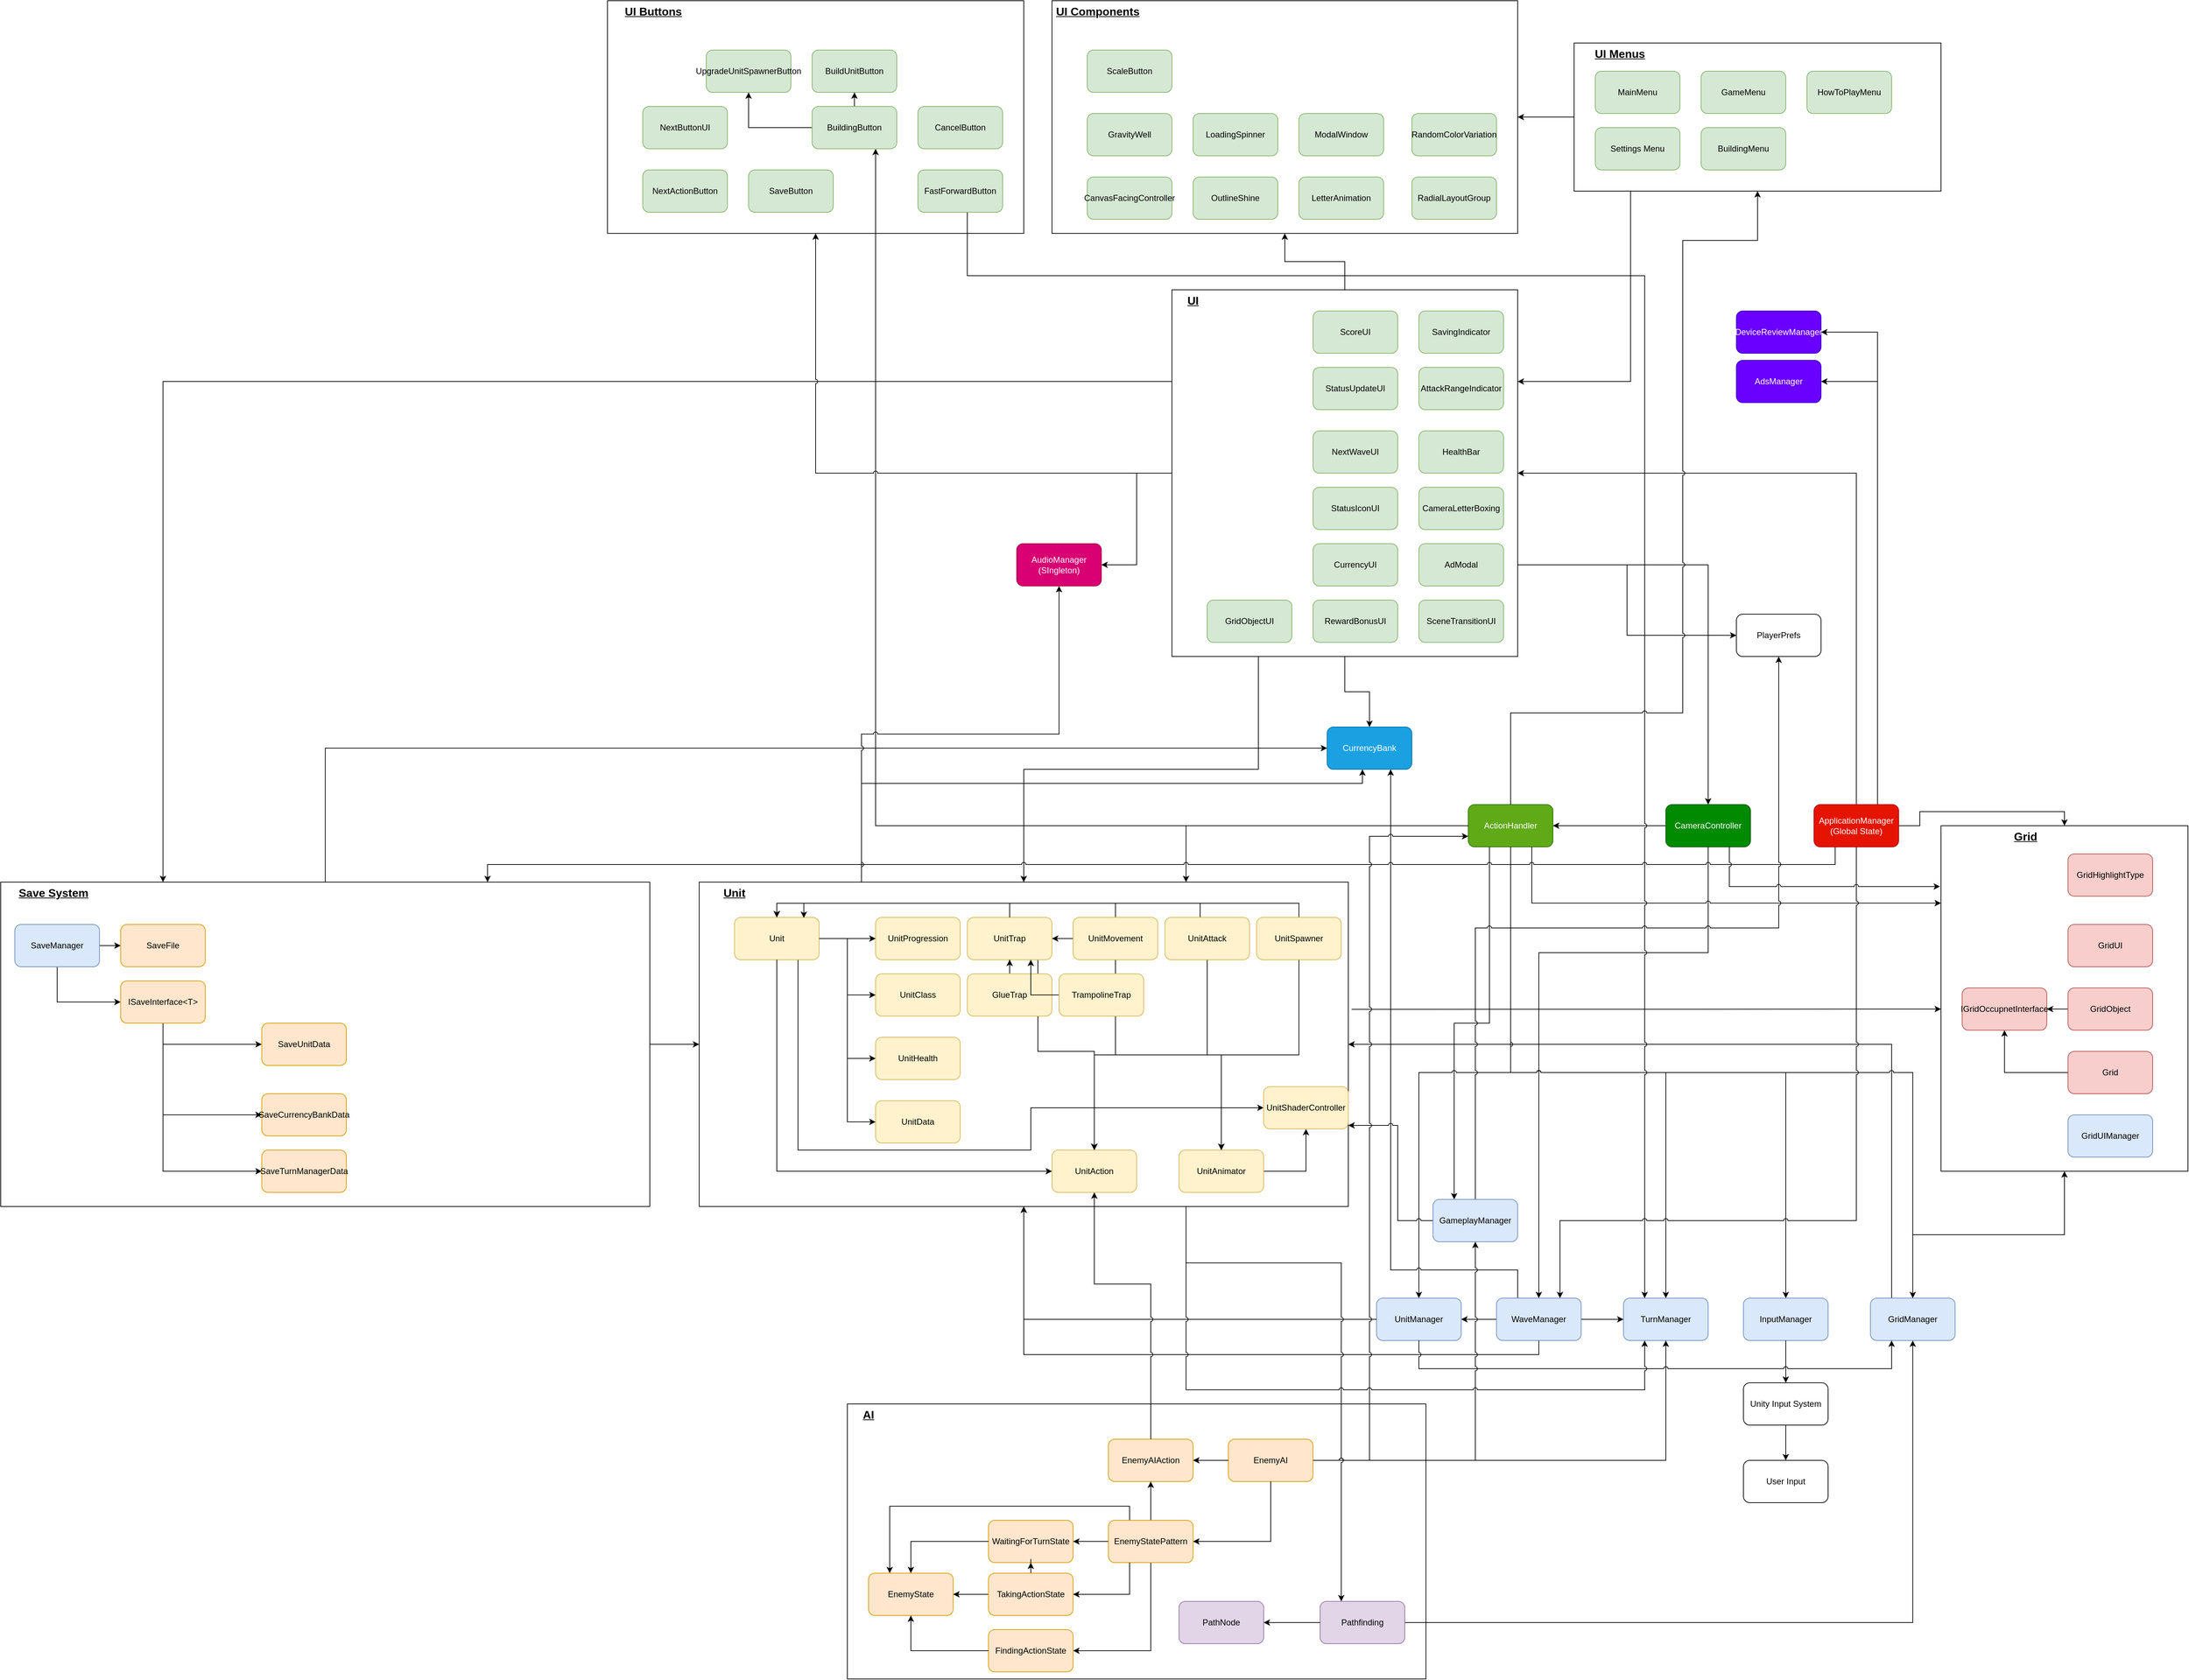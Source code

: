 <mxfile version="24.1.0" type="device">
  <diagram name="Page-1" id="Q-yAtxKkLr_DfTsW5Ip2">
    <mxGraphModel dx="3034" dy="2636" grid="1" gridSize="10" guides="1" tooltips="1" connect="1" arrows="1" fold="1" page="1" pageScale="1" pageWidth="1600" pageHeight="900" math="0" shadow="0">
      <root>
        <mxCell id="0" />
        <mxCell id="1" parent="0" />
        <mxCell id="5rCYG5Pp4PT8a6XN0o9v-87" value="" style="group" parent="1" vertex="1" connectable="0">
          <mxGeometry x="-520" y="210" width="920" height="460" as="geometry" />
        </mxCell>
        <mxCell id="5rCYG5Pp4PT8a6XN0o9v-52" value="" style="rounded=0;whiteSpace=wrap;html=1;fillColor=none;" parent="5rCYG5Pp4PT8a6XN0o9v-87" vertex="1">
          <mxGeometry x="-20" width="920" height="460" as="geometry" />
        </mxCell>
        <mxCell id="E2oBNsR-X7e1rxYXSXUT-29" style="edgeStyle=orthogonalEdgeStyle;rounded=0;orthogonalLoop=1;jettySize=auto;html=1;entryX=0;entryY=0.5;entryDx=0;entryDy=0;exitX=0.75;exitY=1;exitDx=0;exitDy=0;jumpStyle=arc;" parent="5rCYG5Pp4PT8a6XN0o9v-87" source="5rCYG5Pp4PT8a6XN0o9v-3" target="E2oBNsR-X7e1rxYXSXUT-27" edge="1">
          <mxGeometry relative="1" as="geometry">
            <Array as="points">
              <mxPoint x="120" y="380" />
              <mxPoint x="450" y="380" />
              <mxPoint x="450" y="320" />
            </Array>
          </mxGeometry>
        </mxCell>
        <mxCell id="5rCYG5Pp4PT8a6XN0o9v-3" value="Unit" style="rounded=1;whiteSpace=wrap;html=1;fillColor=#fff2cc;strokeColor=#d6b656;" parent="5rCYG5Pp4PT8a6XN0o9v-87" vertex="1">
          <mxGeometry x="30" y="50" width="120" height="60" as="geometry" />
        </mxCell>
        <mxCell id="5rCYG5Pp4PT8a6XN0o9v-4" value="UnitProgression" style="rounded=1;whiteSpace=wrap;html=1;fillColor=#fff2cc;strokeColor=#d6b656;" parent="5rCYG5Pp4PT8a6XN0o9v-87" vertex="1">
          <mxGeometry x="230" y="50" width="120" height="60" as="geometry" />
        </mxCell>
        <mxCell id="5rCYG5Pp4PT8a6XN0o9v-78" style="edgeStyle=orthogonalEdgeStyle;rounded=0;orthogonalLoop=1;jettySize=auto;html=1;" parent="5rCYG5Pp4PT8a6XN0o9v-87" source="5rCYG5Pp4PT8a6XN0o9v-3" target="5rCYG5Pp4PT8a6XN0o9v-4" edge="1">
          <mxGeometry relative="1" as="geometry" />
        </mxCell>
        <mxCell id="5rCYG5Pp4PT8a6XN0o9v-13" value="UnitHealth" style="rounded=1;whiteSpace=wrap;html=1;fillColor=#fff2cc;strokeColor=#d6b656;" parent="5rCYG5Pp4PT8a6XN0o9v-87" vertex="1">
          <mxGeometry x="230" y="220" width="120" height="60" as="geometry" />
        </mxCell>
        <mxCell id="5rCYG5Pp4PT8a6XN0o9v-80" style="edgeStyle=orthogonalEdgeStyle;rounded=0;orthogonalLoop=1;jettySize=auto;html=1;entryX=0;entryY=0.5;entryDx=0;entryDy=0;" parent="5rCYG5Pp4PT8a6XN0o9v-87" source="5rCYG5Pp4PT8a6XN0o9v-3" target="5rCYG5Pp4PT8a6XN0o9v-13" edge="1">
          <mxGeometry relative="1" as="geometry" />
        </mxCell>
        <mxCell id="5rCYG5Pp4PT8a6XN0o9v-14" value="UnitAction" style="rounded=1;whiteSpace=wrap;html=1;fillColor=#fff2cc;strokeColor=#d6b656;" parent="5rCYG5Pp4PT8a6XN0o9v-87" vertex="1">
          <mxGeometry x="480" y="380" width="120" height="60" as="geometry" />
        </mxCell>
        <mxCell id="5rCYG5Pp4PT8a6XN0o9v-85" style="edgeStyle=orthogonalEdgeStyle;rounded=0;orthogonalLoop=1;jettySize=auto;html=1;entryX=0;entryY=0.5;entryDx=0;entryDy=0;exitX=0.5;exitY=1;exitDx=0;exitDy=0;" parent="5rCYG5Pp4PT8a6XN0o9v-87" source="5rCYG5Pp4PT8a6XN0o9v-3" target="5rCYG5Pp4PT8a6XN0o9v-14" edge="1">
          <mxGeometry relative="1" as="geometry" />
        </mxCell>
        <mxCell id="5rCYG5Pp4PT8a6XN0o9v-15" value="UnitData" style="rounded=1;whiteSpace=wrap;html=1;fillColor=#fff2cc;strokeColor=#d6b656;" parent="5rCYG5Pp4PT8a6XN0o9v-87" vertex="1">
          <mxGeometry x="230" y="310" width="120" height="60" as="geometry" />
        </mxCell>
        <mxCell id="5rCYG5Pp4PT8a6XN0o9v-84" style="edgeStyle=orthogonalEdgeStyle;rounded=0;orthogonalLoop=1;jettySize=auto;html=1;entryX=0;entryY=0.5;entryDx=0;entryDy=0;" parent="5rCYG5Pp4PT8a6XN0o9v-87" source="5rCYG5Pp4PT8a6XN0o9v-3" target="5rCYG5Pp4PT8a6XN0o9v-15" edge="1">
          <mxGeometry relative="1" as="geometry" />
        </mxCell>
        <mxCell id="E2oBNsR-X7e1rxYXSXUT-28" style="edgeStyle=orthogonalEdgeStyle;rounded=0;orthogonalLoop=1;jettySize=auto;html=1;exitX=1;exitY=0.5;exitDx=0;exitDy=0;" parent="5rCYG5Pp4PT8a6XN0o9v-87" source="5rCYG5Pp4PT8a6XN0o9v-16" target="E2oBNsR-X7e1rxYXSXUT-27" edge="1">
          <mxGeometry relative="1" as="geometry" />
        </mxCell>
        <mxCell id="5rCYG5Pp4PT8a6XN0o9v-16" value="UnitAnimator" style="rounded=1;whiteSpace=wrap;html=1;fillColor=#fff2cc;strokeColor=#d6b656;" parent="5rCYG5Pp4PT8a6XN0o9v-87" vertex="1">
          <mxGeometry x="660" y="380" width="120" height="60" as="geometry" />
        </mxCell>
        <mxCell id="5rCYG5Pp4PT8a6XN0o9v-74" style="edgeStyle=orthogonalEdgeStyle;rounded=0;orthogonalLoop=1;jettySize=auto;html=1;" parent="5rCYG5Pp4PT8a6XN0o9v-87" source="5rCYG5Pp4PT8a6XN0o9v-17" target="5rCYG5Pp4PT8a6XN0o9v-14" edge="1">
          <mxGeometry relative="1" as="geometry" />
        </mxCell>
        <mxCell id="5rCYG5Pp4PT8a6XN0o9v-81" style="edgeStyle=orthogonalEdgeStyle;rounded=0;orthogonalLoop=1;jettySize=auto;html=1;exitX=0.5;exitY=1;exitDx=0;exitDy=0;" parent="5rCYG5Pp4PT8a6XN0o9v-87" source="5rCYG5Pp4PT8a6XN0o9v-17" target="5rCYG5Pp4PT8a6XN0o9v-16" edge="1">
          <mxGeometry relative="1" as="geometry" />
        </mxCell>
        <mxCell id="dvQrfE8hFfSf3w3koCu_-1" style="edgeStyle=orthogonalEdgeStyle;rounded=0;orthogonalLoop=1;jettySize=auto;html=1;entryX=0.5;entryY=0;entryDx=0;entryDy=0;exitX=0.5;exitY=0;exitDx=0;exitDy=0;" parent="5rCYG5Pp4PT8a6XN0o9v-87" source="5rCYG5Pp4PT8a6XN0o9v-17" target="5rCYG5Pp4PT8a6XN0o9v-3" edge="1">
          <mxGeometry relative="1" as="geometry" />
        </mxCell>
        <mxCell id="F8GhyqX3egMXT2yHGgje-4" style="edgeStyle=orthogonalEdgeStyle;rounded=0;orthogonalLoop=1;jettySize=auto;html=1;entryX=1;entryY=0.5;entryDx=0;entryDy=0;" parent="5rCYG5Pp4PT8a6XN0o9v-87" source="5rCYG5Pp4PT8a6XN0o9v-17" target="F8GhyqX3egMXT2yHGgje-1" edge="1">
          <mxGeometry relative="1" as="geometry" />
        </mxCell>
        <mxCell id="5rCYG5Pp4PT8a6XN0o9v-17" value="UnitMovement" style="rounded=1;whiteSpace=wrap;html=1;fillColor=#fff2cc;strokeColor=#d6b656;" parent="5rCYG5Pp4PT8a6XN0o9v-87" vertex="1">
          <mxGeometry x="510" y="50" width="120" height="60" as="geometry" />
        </mxCell>
        <mxCell id="5rCYG5Pp4PT8a6XN0o9v-75" style="edgeStyle=orthogonalEdgeStyle;rounded=0;orthogonalLoop=1;jettySize=auto;html=1;entryX=0.5;entryY=0;entryDx=0;entryDy=0;exitX=0.5;exitY=1;exitDx=0;exitDy=0;" parent="5rCYG5Pp4PT8a6XN0o9v-87" source="5rCYG5Pp4PT8a6XN0o9v-18" target="5rCYG5Pp4PT8a6XN0o9v-14" edge="1">
          <mxGeometry relative="1" as="geometry" />
        </mxCell>
        <mxCell id="5rCYG5Pp4PT8a6XN0o9v-82" style="edgeStyle=orthogonalEdgeStyle;rounded=0;orthogonalLoop=1;jettySize=auto;html=1;entryX=0.5;entryY=0;entryDx=0;entryDy=0;" parent="5rCYG5Pp4PT8a6XN0o9v-87" source="5rCYG5Pp4PT8a6XN0o9v-18" target="5rCYG5Pp4PT8a6XN0o9v-16" edge="1">
          <mxGeometry relative="1" as="geometry" />
        </mxCell>
        <mxCell id="dvQrfE8hFfSf3w3koCu_-2" style="edgeStyle=orthogonalEdgeStyle;rounded=0;orthogonalLoop=1;jettySize=auto;html=1;entryX=0.5;entryY=0;entryDx=0;entryDy=0;" parent="5rCYG5Pp4PT8a6XN0o9v-87" source="5rCYG5Pp4PT8a6XN0o9v-18" target="5rCYG5Pp4PT8a6XN0o9v-3" edge="1">
          <mxGeometry relative="1" as="geometry">
            <Array as="points">
              <mxPoint x="690" y="30" />
              <mxPoint x="90" y="30" />
            </Array>
          </mxGeometry>
        </mxCell>
        <mxCell id="5rCYG5Pp4PT8a6XN0o9v-18" value="UnitAttack" style="rounded=1;whiteSpace=wrap;html=1;fillColor=#fff2cc;strokeColor=#d6b656;" parent="5rCYG5Pp4PT8a6XN0o9v-87" vertex="1">
          <mxGeometry x="640" y="50" width="120" height="60" as="geometry" />
        </mxCell>
        <mxCell id="5rCYG5Pp4PT8a6XN0o9v-77" style="edgeStyle=orthogonalEdgeStyle;rounded=0;orthogonalLoop=1;jettySize=auto;html=1;entryX=0.5;entryY=0;entryDx=0;entryDy=0;exitX=0.5;exitY=1;exitDx=0;exitDy=0;" parent="5rCYG5Pp4PT8a6XN0o9v-87" source="5rCYG5Pp4PT8a6XN0o9v-19" target="5rCYG5Pp4PT8a6XN0o9v-14" edge="1">
          <mxGeometry relative="1" as="geometry" />
        </mxCell>
        <mxCell id="5rCYG5Pp4PT8a6XN0o9v-86" style="edgeStyle=orthogonalEdgeStyle;rounded=0;orthogonalLoop=1;jettySize=auto;html=1;entryX=0.5;entryY=0;entryDx=0;entryDy=0;" parent="5rCYG5Pp4PT8a6XN0o9v-87" source="5rCYG5Pp4PT8a6XN0o9v-19" target="5rCYG5Pp4PT8a6XN0o9v-16" edge="1">
          <mxGeometry relative="1" as="geometry" />
        </mxCell>
        <mxCell id="dvQrfE8hFfSf3w3koCu_-3" style="edgeStyle=orthogonalEdgeStyle;rounded=0;orthogonalLoop=1;jettySize=auto;html=1;entryX=0.5;entryY=0;entryDx=0;entryDy=0;exitX=0.5;exitY=0;exitDx=0;exitDy=0;" parent="5rCYG5Pp4PT8a6XN0o9v-87" source="5rCYG5Pp4PT8a6XN0o9v-19" target="5rCYG5Pp4PT8a6XN0o9v-3" edge="1">
          <mxGeometry relative="1" as="geometry" />
        </mxCell>
        <mxCell id="5rCYG5Pp4PT8a6XN0o9v-19" value="UnitSpawner" style="rounded=1;whiteSpace=wrap;html=1;fillColor=#fff2cc;strokeColor=#d6b656;" parent="5rCYG5Pp4PT8a6XN0o9v-87" vertex="1">
          <mxGeometry x="770" y="50" width="120" height="60" as="geometry" />
        </mxCell>
        <mxCell id="5rCYG5Pp4PT8a6XN0o9v-34" value="UnitClass" style="rounded=1;whiteSpace=wrap;html=1;fillColor=#fff2cc;strokeColor=#d6b656;" parent="5rCYG5Pp4PT8a6XN0o9v-87" vertex="1">
          <mxGeometry x="230" y="130" width="120" height="60" as="geometry" />
        </mxCell>
        <mxCell id="5rCYG5Pp4PT8a6XN0o9v-79" style="edgeStyle=orthogonalEdgeStyle;rounded=0;orthogonalLoop=1;jettySize=auto;html=1;entryX=0;entryY=0.5;entryDx=0;entryDy=0;" parent="5rCYG5Pp4PT8a6XN0o9v-87" source="5rCYG5Pp4PT8a6XN0o9v-3" target="5rCYG5Pp4PT8a6XN0o9v-34" edge="1">
          <mxGeometry relative="1" as="geometry" />
        </mxCell>
        <mxCell id="5rCYG5Pp4PT8a6XN0o9v-47" value="&lt;font style=&quot;font-size: 16px;&quot;&gt;&lt;b&gt;&lt;u&gt;Unit&lt;/u&gt;&lt;/b&gt;&lt;/font&gt;" style="text;html=1;strokeColor=none;fillColor=none;align=center;verticalAlign=middle;whiteSpace=wrap;rounded=0;" parent="5rCYG5Pp4PT8a6XN0o9v-87" vertex="1">
          <mxGeometry width="60" height="30" as="geometry" />
        </mxCell>
        <mxCell id="E2oBNsR-X7e1rxYXSXUT-27" value="UnitShaderController" style="rounded=1;whiteSpace=wrap;html=1;fillColor=#fff2cc;strokeColor=#d6b656;" parent="5rCYG5Pp4PT8a6XN0o9v-87" vertex="1">
          <mxGeometry x="780" y="290" width="120" height="60" as="geometry" />
        </mxCell>
        <mxCell id="F8GhyqX3egMXT2yHGgje-3" style="edgeStyle=orthogonalEdgeStyle;rounded=0;orthogonalLoop=1;jettySize=auto;html=1;entryX=0.5;entryY=0;entryDx=0;entryDy=0;" parent="5rCYG5Pp4PT8a6XN0o9v-87" source="F8GhyqX3egMXT2yHGgje-1" target="5rCYG5Pp4PT8a6XN0o9v-14" edge="1">
          <mxGeometry relative="1" as="geometry">
            <Array as="points">
              <mxPoint x="460" y="240" />
              <mxPoint x="540" y="240" />
            </Array>
          </mxGeometry>
        </mxCell>
        <mxCell id="F8GhyqX3egMXT2yHGgje-1" value="UnitTrap" style="rounded=1;whiteSpace=wrap;html=1;fillColor=#fff2cc;strokeColor=#d6b656;" parent="5rCYG5Pp4PT8a6XN0o9v-87" vertex="1">
          <mxGeometry x="360" y="50" width="120" height="60" as="geometry" />
        </mxCell>
        <mxCell id="F8GhyqX3egMXT2yHGgje-2" style="edgeStyle=orthogonalEdgeStyle;rounded=0;orthogonalLoop=1;jettySize=auto;html=1;entryX=0.819;entryY=0.012;entryDx=0;entryDy=0;entryPerimeter=0;exitX=0.5;exitY=0;exitDx=0;exitDy=0;" parent="5rCYG5Pp4PT8a6XN0o9v-87" source="F8GhyqX3egMXT2yHGgje-1" target="5rCYG5Pp4PT8a6XN0o9v-3" edge="1">
          <mxGeometry relative="1" as="geometry" />
        </mxCell>
        <mxCell id="jIEuQTNVtT1z1nydcrTi-7" style="edgeStyle=orthogonalEdgeStyle;rounded=0;orthogonalLoop=1;jettySize=auto;html=1;entryX=0.5;entryY=1;entryDx=0;entryDy=0;" parent="5rCYG5Pp4PT8a6XN0o9v-87" source="tIl48GBWqWobHh1Hrg0F-27" target="F8GhyqX3egMXT2yHGgje-1" edge="1">
          <mxGeometry relative="1" as="geometry" />
        </mxCell>
        <mxCell id="tIl48GBWqWobHh1Hrg0F-27" value="GlueTrap" style="rounded=1;whiteSpace=wrap;html=1;fillColor=#fff2cc;strokeColor=#d6b656;" parent="5rCYG5Pp4PT8a6XN0o9v-87" vertex="1">
          <mxGeometry x="360" y="130" width="120" height="60" as="geometry" />
        </mxCell>
        <mxCell id="jIEuQTNVtT1z1nydcrTi-8" style="edgeStyle=orthogonalEdgeStyle;rounded=0;orthogonalLoop=1;jettySize=auto;html=1;entryX=0.75;entryY=1;entryDx=0;entryDy=0;" parent="5rCYG5Pp4PT8a6XN0o9v-87" source="tIl48GBWqWobHh1Hrg0F-28" target="F8GhyqX3egMXT2yHGgje-1" edge="1">
          <mxGeometry relative="1" as="geometry" />
        </mxCell>
        <mxCell id="tIl48GBWqWobHh1Hrg0F-28" value="TrampolineTrap" style="rounded=1;whiteSpace=wrap;html=1;fillColor=#fff2cc;strokeColor=#d6b656;" parent="5rCYG5Pp4PT8a6XN0o9v-87" vertex="1">
          <mxGeometry x="490" y="130" width="120" height="60" as="geometry" />
        </mxCell>
        <mxCell id="hMBRGdZrLUGP0uiqCrP--4" style="edgeStyle=orthogonalEdgeStyle;rounded=0;orthogonalLoop=1;jettySize=auto;html=1;entryX=0.25;entryY=0;entryDx=0;entryDy=0;exitX=0.25;exitY=1;exitDx=0;exitDy=0;" parent="1" source="5rCYG5Pp4PT8a6XN0o9v-1" target="OSTN7p2B52ogBujLfKif-1" edge="1">
          <mxGeometry relative="1" as="geometry" />
        </mxCell>
        <mxCell id="5rCYG5Pp4PT8a6XN0o9v-1" value="ActionHandler" style="rounded=1;whiteSpace=wrap;html=1;fillColor=#60a917;fontColor=#ffffff;strokeColor=#2D7600;" parent="1" vertex="1">
          <mxGeometry x="550" y="100" width="120" height="60" as="geometry" />
        </mxCell>
        <mxCell id="5rCYG5Pp4PT8a6XN0o9v-45" style="edgeStyle=orthogonalEdgeStyle;rounded=0;orthogonalLoop=1;jettySize=auto;html=1;" parent="1" source="5rCYG5Pp4PT8a6XN0o9v-2" target="5rCYG5Pp4PT8a6XN0o9v-1" edge="1">
          <mxGeometry relative="1" as="geometry" />
        </mxCell>
        <mxCell id="5rCYG5Pp4PT8a6XN0o9v-2" value="CameraController" style="rounded=1;whiteSpace=wrap;html=1;fillColor=#008a00;fontColor=#ffffff;strokeColor=#005700;" parent="1" vertex="1">
          <mxGeometry x="830" y="100" width="120" height="60" as="geometry" />
        </mxCell>
        <mxCell id="5rCYG5Pp4PT8a6XN0o9v-5" value="UnitManager" style="rounded=1;whiteSpace=wrap;html=1;fillColor=#dae8fc;strokeColor=#6c8ebf;" parent="1" vertex="1">
          <mxGeometry x="420" y="800" width="120" height="60" as="geometry" />
        </mxCell>
        <mxCell id="5rCYG5Pp4PT8a6XN0o9v-40" style="edgeStyle=orthogonalEdgeStyle;rounded=0;orthogonalLoop=1;jettySize=auto;html=1;entryX=0.5;entryY=0;entryDx=0;entryDy=0;exitX=0.5;exitY=1;exitDx=0;exitDy=0;jumpStyle=arc;" parent="1" source="5rCYG5Pp4PT8a6XN0o9v-1" target="5rCYG5Pp4PT8a6XN0o9v-5" edge="1">
          <mxGeometry relative="1" as="geometry" />
        </mxCell>
        <mxCell id="OSTN7p2B52ogBujLfKif-2" style="edgeStyle=orthogonalEdgeStyle;rounded=0;orthogonalLoop=1;jettySize=auto;html=1;exitX=0.5;exitY=1;exitDx=0;exitDy=0;" parent="1" source="5rCYG5Pp4PT8a6XN0o9v-6" target="5rCYG5Pp4PT8a6XN0o9v-52" edge="1">
          <mxGeometry relative="1" as="geometry" />
        </mxCell>
        <mxCell id="OSTN7p2B52ogBujLfKif-3" style="edgeStyle=orthogonalEdgeStyle;rounded=0;orthogonalLoop=1;jettySize=auto;html=1;entryX=1;entryY=0.5;entryDx=0;entryDy=0;" parent="1" source="5rCYG5Pp4PT8a6XN0o9v-6" target="5rCYG5Pp4PT8a6XN0o9v-5" edge="1">
          <mxGeometry relative="1" as="geometry" />
        </mxCell>
        <mxCell id="tIl48GBWqWobHh1Hrg0F-9" style="edgeStyle=orthogonalEdgeStyle;rounded=0;orthogonalLoop=1;jettySize=auto;html=1;entryX=0.75;entryY=1;entryDx=0;entryDy=0;exitX=0.25;exitY=0;exitDx=0;exitDy=0;jumpStyle=arc;" parent="1" source="5rCYG5Pp4PT8a6XN0o9v-6" target="tIl48GBWqWobHh1Hrg0F-5" edge="1">
          <mxGeometry relative="1" as="geometry">
            <Array as="points">
              <mxPoint x="620" y="760" />
              <mxPoint x="440" y="760" />
            </Array>
          </mxGeometry>
        </mxCell>
        <mxCell id="5rCYG5Pp4PT8a6XN0o9v-6" value="WaveManager" style="rounded=1;whiteSpace=wrap;html=1;fillColor=#dae8fc;strokeColor=#6c8ebf;" parent="1" vertex="1">
          <mxGeometry x="590" y="800" width="120" height="60" as="geometry" />
        </mxCell>
        <mxCell id="5rCYG5Pp4PT8a6XN0o9v-73" style="edgeStyle=orthogonalEdgeStyle;rounded=0;orthogonalLoop=1;jettySize=auto;html=1;entryX=0.5;entryY=0;entryDx=0;entryDy=0;jumpStyle=arc;exitX=0.5;exitY=1;exitDx=0;exitDy=0;" parent="1" source="5rCYG5Pp4PT8a6XN0o9v-2" target="5rCYG5Pp4PT8a6XN0o9v-6" edge="1">
          <mxGeometry relative="1" as="geometry">
            <Array as="points">
              <mxPoint x="890" y="310" />
              <mxPoint x="650" y="310" />
            </Array>
          </mxGeometry>
        </mxCell>
        <mxCell id="5rCYG5Pp4PT8a6XN0o9v-7" value="TurnManager" style="rounded=1;whiteSpace=wrap;html=1;fillColor=#dae8fc;strokeColor=#6c8ebf;" parent="1" vertex="1">
          <mxGeometry x="770" y="800" width="120" height="60" as="geometry" />
        </mxCell>
        <mxCell id="5rCYG5Pp4PT8a6XN0o9v-35" style="edgeStyle=orthogonalEdgeStyle;rounded=0;orthogonalLoop=1;jettySize=auto;html=1;entryX=0.5;entryY=0;entryDx=0;entryDy=0;exitX=0.5;exitY=1;exitDx=0;exitDy=0;jumpStyle=arc;" parent="1" source="5rCYG5Pp4PT8a6XN0o9v-1" target="5rCYG5Pp4PT8a6XN0o9v-7" edge="1">
          <mxGeometry relative="1" as="geometry" />
        </mxCell>
        <mxCell id="5rCYG5Pp4PT8a6XN0o9v-72" style="edgeStyle=orthogonalEdgeStyle;rounded=0;orthogonalLoop=1;jettySize=auto;html=1;" parent="1" source="5rCYG5Pp4PT8a6XN0o9v-6" target="5rCYG5Pp4PT8a6XN0o9v-7" edge="1">
          <mxGeometry relative="1" as="geometry" />
        </mxCell>
        <mxCell id="5rCYG5Pp4PT8a6XN0o9v-8" value="InputManager" style="rounded=1;whiteSpace=wrap;html=1;fillColor=#dae8fc;strokeColor=#6c8ebf;" parent="1" vertex="1">
          <mxGeometry x="940" y="800" width="120" height="60" as="geometry" />
        </mxCell>
        <mxCell id="5rCYG5Pp4PT8a6XN0o9v-37" style="edgeStyle=orthogonalEdgeStyle;rounded=0;orthogonalLoop=1;jettySize=auto;html=1;entryX=0.5;entryY=0;entryDx=0;entryDy=0;exitX=0.5;exitY=1;exitDx=0;exitDy=0;jumpStyle=arc;" parent="1" source="5rCYG5Pp4PT8a6XN0o9v-1" target="5rCYG5Pp4PT8a6XN0o9v-8" edge="1">
          <mxGeometry relative="1" as="geometry" />
        </mxCell>
        <mxCell id="5rCYG5Pp4PT8a6XN0o9v-9" value="Unity Input System" style="rounded=1;whiteSpace=wrap;html=1;" parent="1" vertex="1">
          <mxGeometry x="940" y="920" width="120" height="60" as="geometry" />
        </mxCell>
        <mxCell id="5rCYG5Pp4PT8a6XN0o9v-10" style="edgeStyle=orthogonalEdgeStyle;rounded=0;orthogonalLoop=1;jettySize=auto;html=1;" parent="1" source="5rCYG5Pp4PT8a6XN0o9v-8" target="5rCYG5Pp4PT8a6XN0o9v-9" edge="1">
          <mxGeometry relative="1" as="geometry" />
        </mxCell>
        <mxCell id="5rCYG5Pp4PT8a6XN0o9v-11" value="User Input" style="rounded=1;whiteSpace=wrap;html=1;" parent="1" vertex="1">
          <mxGeometry x="940" y="1030" width="120" height="60" as="geometry" />
        </mxCell>
        <mxCell id="5rCYG5Pp4PT8a6XN0o9v-12" style="edgeStyle=orthogonalEdgeStyle;rounded=0;orthogonalLoop=1;jettySize=auto;html=1;" parent="1" source="5rCYG5Pp4PT8a6XN0o9v-9" target="5rCYG5Pp4PT8a6XN0o9v-11" edge="1">
          <mxGeometry relative="1" as="geometry" />
        </mxCell>
        <mxCell id="5rCYG5Pp4PT8a6XN0o9v-90" style="edgeStyle=orthogonalEdgeStyle;rounded=0;orthogonalLoop=1;jettySize=auto;html=1;entryX=0.5;entryY=1;entryDx=0;entryDy=0;jumpStyle=arc;" parent="1" source="5rCYG5Pp4PT8a6XN0o9v-20" target="5rCYG5Pp4PT8a6XN0o9v-48" edge="1">
          <mxGeometry relative="1" as="geometry" />
        </mxCell>
        <mxCell id="OSTN7p2B52ogBujLfKif-11" style="edgeStyle=orthogonalEdgeStyle;rounded=0;orthogonalLoop=1;jettySize=auto;html=1;entryX=1;entryY=0.5;entryDx=0;entryDy=0;exitX=0.25;exitY=0;exitDx=0;exitDy=0;" parent="1" source="5rCYG5Pp4PT8a6XN0o9v-20" target="5rCYG5Pp4PT8a6XN0o9v-52" edge="1">
          <mxGeometry relative="1" as="geometry" />
        </mxCell>
        <mxCell id="5rCYG5Pp4PT8a6XN0o9v-20" value="GridManager" style="rounded=1;whiteSpace=wrap;html=1;fillColor=#dae8fc;strokeColor=#6c8ebf;" parent="1" vertex="1">
          <mxGeometry x="1120" y="800" width="120" height="60" as="geometry" />
        </mxCell>
        <mxCell id="5rCYG5Pp4PT8a6XN0o9v-39" style="edgeStyle=orthogonalEdgeStyle;rounded=0;orthogonalLoop=1;jettySize=auto;html=1;exitX=0.5;exitY=1;exitDx=0;exitDy=0;jumpStyle=arc;" parent="1" source="5rCYG5Pp4PT8a6XN0o9v-1" target="5rCYG5Pp4PT8a6XN0o9v-20" edge="1">
          <mxGeometry relative="1" as="geometry">
            <Array as="points">
              <mxPoint x="610" y="480" />
              <mxPoint x="1180" y="480" />
            </Array>
          </mxGeometry>
        </mxCell>
        <mxCell id="5rCYG5Pp4PT8a6XN0o9v-51" style="edgeStyle=orthogonalEdgeStyle;rounded=0;orthogonalLoop=1;jettySize=auto;html=1;entryX=0.75;entryY=1;entryDx=0;entryDy=0;" parent="1" source="5rCYG5Pp4PT8a6XN0o9v-1" target="5rCYG5Pp4PT8a6XN0o9v-27" edge="1">
          <mxGeometry relative="1" as="geometry" />
        </mxCell>
        <mxCell id="5rCYG5Pp4PT8a6XN0o9v-70" style="edgeStyle=orthogonalEdgeStyle;rounded=0;orthogonalLoop=1;jettySize=auto;html=1;entryX=0.75;entryY=0;entryDx=0;entryDy=0;" parent="1" source="5rCYG5Pp4PT8a6XN0o9v-1" target="5rCYG5Pp4PT8a6XN0o9v-52" edge="1">
          <mxGeometry relative="1" as="geometry" />
        </mxCell>
        <mxCell id="5rCYG5Pp4PT8a6XN0o9v-71" style="edgeStyle=orthogonalEdgeStyle;rounded=0;orthogonalLoop=1;jettySize=auto;html=1;entryX=0.5;entryY=1;entryDx=0;entryDy=0;" parent="1" source="5rCYG5Pp4PT8a6XN0o9v-5" target="5rCYG5Pp4PT8a6XN0o9v-52" edge="1">
          <mxGeometry relative="1" as="geometry" />
        </mxCell>
        <mxCell id="5rCYG5Pp4PT8a6XN0o9v-69" style="edgeStyle=orthogonalEdgeStyle;rounded=0;orthogonalLoop=1;jettySize=auto;html=1;entryX=0;entryY=0.224;entryDx=0;entryDy=0;exitX=0.75;exitY=1;exitDx=0;exitDy=0;jumpStyle=arc;entryPerimeter=0;" parent="1" source="5rCYG5Pp4PT8a6XN0o9v-1" target="5rCYG5Pp4PT8a6XN0o9v-48" edge="1">
          <mxGeometry relative="1" as="geometry" />
        </mxCell>
        <mxCell id="5rCYG5Pp4PT8a6XN0o9v-89" style="edgeStyle=orthogonalEdgeStyle;rounded=0;orthogonalLoop=1;jettySize=auto;html=1;exitX=0.25;exitY=1;exitDx=0;exitDy=0;" parent="1" source="5rCYG5Pp4PT8a6XN0o9v-49" target="5rCYG5Pp4PT8a6XN0o9v-52" edge="1">
          <mxGeometry relative="1" as="geometry" />
        </mxCell>
        <mxCell id="5rCYG5Pp4PT8a6XN0o9v-106" style="edgeStyle=orthogonalEdgeStyle;rounded=0;orthogonalLoop=1;jettySize=auto;html=1;entryX=0.5;entryY=1;entryDx=0;entryDy=0;jumpStyle=arc;" parent="1" source="5rCYG5Pp4PT8a6XN0o9v-91" target="5rCYG5Pp4PT8a6XN0o9v-20" edge="1">
          <mxGeometry relative="1" as="geometry" />
        </mxCell>
        <mxCell id="5rCYG5Pp4PT8a6XN0o9v-95" style="edgeStyle=orthogonalEdgeStyle;rounded=0;orthogonalLoop=1;jettySize=auto;html=1;entryX=0.5;entryY=1;entryDx=0;entryDy=0;jumpStyle=arc;" parent="1" source="5rCYG5Pp4PT8a6XN0o9v-92" target="5rCYG5Pp4PT8a6XN0o9v-7" edge="1">
          <mxGeometry relative="1" as="geometry" />
        </mxCell>
        <mxCell id="5rCYG5Pp4PT8a6XN0o9v-105" style="edgeStyle=orthogonalEdgeStyle;rounded=0;orthogonalLoop=1;jettySize=auto;html=1;entryX=0.25;entryY=0;entryDx=0;entryDy=0;jumpStyle=arc;exitX=0.75;exitY=1;exitDx=0;exitDy=0;" parent="1" source="5rCYG5Pp4PT8a6XN0o9v-52" target="5rCYG5Pp4PT8a6XN0o9v-91" edge="1">
          <mxGeometry relative="1" as="geometry">
            <Array as="points">
              <mxPoint x="150" y="750" />
              <mxPoint x="370" y="750" />
            </Array>
          </mxGeometry>
        </mxCell>
        <mxCell id="E2oBNsR-X7e1rxYXSXUT-26" value="" style="group" parent="1" vertex="1" connectable="0">
          <mxGeometry x="-330" y="950" width="820" height="390" as="geometry" />
        </mxCell>
        <mxCell id="5rCYG5Pp4PT8a6XN0o9v-96" value="" style="rounded=0;whiteSpace=wrap;html=1;fillColor=none;container=0;" parent="E2oBNsR-X7e1rxYXSXUT-26" vertex="1">
          <mxGeometry width="820" height="390" as="geometry" />
        </mxCell>
        <mxCell id="E2oBNsR-X7e1rxYXSXUT-13" value="WaitingForTurnState" style="rounded=1;whiteSpace=wrap;html=1;fillColor=#ffe6cc;strokeColor=#d79b00;container=0;" parent="E2oBNsR-X7e1rxYXSXUT-26" vertex="1">
          <mxGeometry x="200" y="165" width="120" height="60" as="geometry" />
        </mxCell>
        <mxCell id="E2oBNsR-X7e1rxYXSXUT-14" style="edgeStyle=orthogonalEdgeStyle;rounded=0;orthogonalLoop=1;jettySize=auto;html=1;" parent="E2oBNsR-X7e1rxYXSXUT-26" source="E2oBNsR-X7e1rxYXSXUT-10" target="E2oBNsR-X7e1rxYXSXUT-13" edge="1">
          <mxGeometry relative="1" as="geometry" />
        </mxCell>
        <mxCell id="E2oBNsR-X7e1rxYXSXUT-16" value="FindingActionState" style="rounded=1;whiteSpace=wrap;html=1;fillColor=#ffe6cc;strokeColor=#d79b00;container=0;" parent="E2oBNsR-X7e1rxYXSXUT-26" vertex="1">
          <mxGeometry x="200" y="320" width="120" height="60" as="geometry" />
        </mxCell>
        <mxCell id="E2oBNsR-X7e1rxYXSXUT-18" style="edgeStyle=orthogonalEdgeStyle;rounded=0;orthogonalLoop=1;jettySize=auto;html=1;entryX=1;entryY=0.5;entryDx=0;entryDy=0;exitX=0.5;exitY=1;exitDx=0;exitDy=0;" parent="E2oBNsR-X7e1rxYXSXUT-26" source="E2oBNsR-X7e1rxYXSXUT-10" target="E2oBNsR-X7e1rxYXSXUT-16" edge="1">
          <mxGeometry relative="1" as="geometry" />
        </mxCell>
        <mxCell id="E2oBNsR-X7e1rxYXSXUT-19" value="EnemyState" style="rounded=1;whiteSpace=wrap;html=1;fillColor=#ffe6cc;strokeColor=#d79b00;container=0;" parent="E2oBNsR-X7e1rxYXSXUT-26" vertex="1">
          <mxGeometry x="30" y="240" width="120" height="60" as="geometry" />
        </mxCell>
        <mxCell id="E2oBNsR-X7e1rxYXSXUT-21" style="edgeStyle=orthogonalEdgeStyle;rounded=0;orthogonalLoop=1;jettySize=auto;html=1;entryX=0.5;entryY=0;entryDx=0;entryDy=0;" parent="E2oBNsR-X7e1rxYXSXUT-26" source="E2oBNsR-X7e1rxYXSXUT-13" target="E2oBNsR-X7e1rxYXSXUT-19" edge="1">
          <mxGeometry relative="1" as="geometry" />
        </mxCell>
        <mxCell id="E2oBNsR-X7e1rxYXSXUT-22" style="edgeStyle=orthogonalEdgeStyle;rounded=0;orthogonalLoop=1;jettySize=auto;html=1;entryX=0.5;entryY=1;entryDx=0;entryDy=0;" parent="E2oBNsR-X7e1rxYXSXUT-26" source="E2oBNsR-X7e1rxYXSXUT-16" target="E2oBNsR-X7e1rxYXSXUT-19" edge="1">
          <mxGeometry relative="1" as="geometry" />
        </mxCell>
        <mxCell id="E2oBNsR-X7e1rxYXSXUT-20" style="edgeStyle=orthogonalEdgeStyle;rounded=0;orthogonalLoop=1;jettySize=auto;html=1;" parent="E2oBNsR-X7e1rxYXSXUT-26" source="E2oBNsR-X7e1rxYXSXUT-15" target="E2oBNsR-X7e1rxYXSXUT-19" edge="1">
          <mxGeometry relative="1" as="geometry" />
        </mxCell>
        <mxCell id="E2oBNsR-X7e1rxYXSXUT-23" style="edgeStyle=orthogonalEdgeStyle;rounded=0;orthogonalLoop=1;jettySize=auto;html=1;entryX=0.25;entryY=0;entryDx=0;entryDy=0;exitX=0.25;exitY=0;exitDx=0;exitDy=0;" parent="E2oBNsR-X7e1rxYXSXUT-26" source="E2oBNsR-X7e1rxYXSXUT-10" target="E2oBNsR-X7e1rxYXSXUT-19" edge="1">
          <mxGeometry relative="1" as="geometry" />
        </mxCell>
        <mxCell id="5rCYG5Pp4PT8a6XN0o9v-91" value="Pathfinding" style="rounded=1;whiteSpace=wrap;html=1;fillColor=#e1d5e7;strokeColor=#9673a6;container=0;" parent="E2oBNsR-X7e1rxYXSXUT-26" vertex="1">
          <mxGeometry x="670" y="280" width="120" height="60" as="geometry" />
        </mxCell>
        <mxCell id="5rCYG5Pp4PT8a6XN0o9v-92" value="EnemyAI" style="rounded=1;whiteSpace=wrap;html=1;container=0;fillColor=#ffe6cc;strokeColor=#d79b00;" parent="E2oBNsR-X7e1rxYXSXUT-26" vertex="1">
          <mxGeometry x="540" y="50" width="120" height="60" as="geometry" />
        </mxCell>
        <mxCell id="5rCYG5Pp4PT8a6XN0o9v-93" value="EnemyAIAction" style="rounded=1;whiteSpace=wrap;html=1;container=0;fillColor=#ffe6cc;strokeColor=#d79b00;" parent="E2oBNsR-X7e1rxYXSXUT-26" vertex="1">
          <mxGeometry x="370" y="50" width="120" height="60" as="geometry" />
        </mxCell>
        <mxCell id="5rCYG5Pp4PT8a6XN0o9v-98" value="PathNode" style="rounded=1;whiteSpace=wrap;html=1;fillColor=#e1d5e7;strokeColor=#9673a6;container=0;" parent="E2oBNsR-X7e1rxYXSXUT-26" vertex="1">
          <mxGeometry x="470" y="280" width="120" height="60" as="geometry" />
        </mxCell>
        <mxCell id="5rCYG5Pp4PT8a6XN0o9v-94" style="edgeStyle=orthogonalEdgeStyle;rounded=0;orthogonalLoop=1;jettySize=auto;html=1;entryX=1;entryY=0.5;entryDx=0;entryDy=0;jumpStyle=arc;" parent="E2oBNsR-X7e1rxYXSXUT-26" source="5rCYG5Pp4PT8a6XN0o9v-92" target="5rCYG5Pp4PT8a6XN0o9v-93" edge="1">
          <mxGeometry relative="1" as="geometry" />
        </mxCell>
        <mxCell id="5rCYG5Pp4PT8a6XN0o9v-99" style="edgeStyle=orthogonalEdgeStyle;rounded=0;orthogonalLoop=1;jettySize=auto;html=1;entryX=1;entryY=0.5;entryDx=0;entryDy=0;jumpStyle=arc;" parent="E2oBNsR-X7e1rxYXSXUT-26" source="5rCYG5Pp4PT8a6XN0o9v-91" target="5rCYG5Pp4PT8a6XN0o9v-98" edge="1">
          <mxGeometry relative="1" as="geometry" />
        </mxCell>
        <mxCell id="E2oBNsR-X7e1rxYXSXUT-12" style="edgeStyle=orthogonalEdgeStyle;rounded=0;orthogonalLoop=1;jettySize=auto;html=1;" parent="E2oBNsR-X7e1rxYXSXUT-26" source="E2oBNsR-X7e1rxYXSXUT-10" target="5rCYG5Pp4PT8a6XN0o9v-93" edge="1">
          <mxGeometry relative="1" as="geometry" />
        </mxCell>
        <mxCell id="E2oBNsR-X7e1rxYXSXUT-10" value="EnemyStatePattern" style="rounded=1;whiteSpace=wrap;html=1;fillColor=#ffe6cc;strokeColor=#d79b00;container=0;" parent="E2oBNsR-X7e1rxYXSXUT-26" vertex="1">
          <mxGeometry x="370" y="165" width="120" height="60" as="geometry" />
        </mxCell>
        <mxCell id="E2oBNsR-X7e1rxYXSXUT-11" style="edgeStyle=orthogonalEdgeStyle;rounded=0;orthogonalLoop=1;jettySize=auto;html=1;entryX=1;entryY=0.5;entryDx=0;entryDy=0;exitX=0.5;exitY=1;exitDx=0;exitDy=0;" parent="E2oBNsR-X7e1rxYXSXUT-26" source="5rCYG5Pp4PT8a6XN0o9v-92" target="E2oBNsR-X7e1rxYXSXUT-10" edge="1">
          <mxGeometry relative="1" as="geometry" />
        </mxCell>
        <mxCell id="E2oBNsR-X7e1rxYXSXUT-25" value="" style="edgeStyle=orthogonalEdgeStyle;rounded=0;orthogonalLoop=1;jettySize=auto;html=1;" parent="E2oBNsR-X7e1rxYXSXUT-26" source="E2oBNsR-X7e1rxYXSXUT-15" target="E2oBNsR-X7e1rxYXSXUT-13" edge="1">
          <mxGeometry relative="1" as="geometry" />
        </mxCell>
        <mxCell id="E2oBNsR-X7e1rxYXSXUT-15" value="TakingActionState" style="rounded=1;whiteSpace=wrap;html=1;fillColor=#ffe6cc;strokeColor=#d79b00;container=0;" parent="E2oBNsR-X7e1rxYXSXUT-26" vertex="1">
          <mxGeometry x="200" y="240" width="120" height="60" as="geometry" />
        </mxCell>
        <mxCell id="E2oBNsR-X7e1rxYXSXUT-17" style="edgeStyle=orthogonalEdgeStyle;rounded=0;orthogonalLoop=1;jettySize=auto;html=1;entryX=1;entryY=0.5;entryDx=0;entryDy=0;exitX=0.25;exitY=1;exitDx=0;exitDy=0;" parent="E2oBNsR-X7e1rxYXSXUT-26" source="E2oBNsR-X7e1rxYXSXUT-10" target="E2oBNsR-X7e1rxYXSXUT-15" edge="1">
          <mxGeometry relative="1" as="geometry" />
        </mxCell>
        <mxCell id="5rCYG5Pp4PT8a6XN0o9v-97" value="&lt;u&gt;&lt;b&gt;&lt;font style=&quot;font-size: 16px;&quot;&gt;AI&lt;/font&gt;&lt;/b&gt;&lt;/u&gt;" style="text;html=1;strokeColor=none;fillColor=none;align=center;verticalAlign=middle;whiteSpace=wrap;rounded=0;container=0;" parent="E2oBNsR-X7e1rxYXSXUT-26" vertex="1">
          <mxGeometry width="60" height="30" as="geometry" />
        </mxCell>
        <mxCell id="E2oBNsR-X7e1rxYXSXUT-32" style="edgeStyle=orthogonalEdgeStyle;rounded=0;orthogonalLoop=1;jettySize=auto;html=1;entryX=0.25;entryY=0;entryDx=0;entryDy=0;jumpStyle=arc;exitX=0.5;exitY=1;exitDx=0;exitDy=0;" parent="1" source="E2oBNsR-X7e1rxYXSXUT-30" target="5rCYG5Pp4PT8a6XN0o9v-7" edge="1">
          <mxGeometry relative="1" as="geometry">
            <Array as="points">
              <mxPoint x="-160" y="-740" />
              <mxPoint x="-160" y="-650" />
              <mxPoint x="800" y="-650" />
            </Array>
          </mxGeometry>
        </mxCell>
        <mxCell id="M5sFaCqMI3LGULJpn6zM-2" value="" style="group" parent="1" vertex="1" connectable="0">
          <mxGeometry x="-1530" y="210" width="920" height="460" as="geometry" />
        </mxCell>
        <mxCell id="M5sFaCqMI3LGULJpn6zM-3" value="" style="rounded=0;whiteSpace=wrap;html=1;fillColor=none;" parent="M5sFaCqMI3LGULJpn6zM-2" vertex="1">
          <mxGeometry width="920" height="460" as="geometry" />
        </mxCell>
        <mxCell id="M5sFaCqMI3LGULJpn6zM-27" value="&lt;font style=&quot;font-size: 16px;&quot;&gt;&lt;b&gt;&lt;u&gt;Save System&lt;/u&gt;&lt;/b&gt;&lt;/font&gt;" style="text;html=1;strokeColor=none;fillColor=none;align=center;verticalAlign=middle;whiteSpace=wrap;rounded=0;" parent="M5sFaCqMI3LGULJpn6zM-2" vertex="1">
          <mxGeometry width="150" height="30" as="geometry" />
        </mxCell>
        <mxCell id="M5sFaCqMI3LGULJpn6zM-52" style="edgeStyle=orthogonalEdgeStyle;rounded=0;orthogonalLoop=1;jettySize=auto;html=1;" parent="M5sFaCqMI3LGULJpn6zM-2" source="M5sFaCqMI3LGULJpn6zM-40" target="M5sFaCqMI3LGULJpn6zM-41" edge="1">
          <mxGeometry relative="1" as="geometry" />
        </mxCell>
        <mxCell id="M5sFaCqMI3LGULJpn6zM-53" style="edgeStyle=orthogonalEdgeStyle;rounded=0;orthogonalLoop=1;jettySize=auto;html=1;entryX=0;entryY=0.5;entryDx=0;entryDy=0;exitX=0.5;exitY=1;exitDx=0;exitDy=0;" parent="M5sFaCqMI3LGULJpn6zM-2" source="M5sFaCqMI3LGULJpn6zM-40" target="M5sFaCqMI3LGULJpn6zM-42" edge="1">
          <mxGeometry relative="1" as="geometry" />
        </mxCell>
        <mxCell id="M5sFaCqMI3LGULJpn6zM-40" value="SaveManager" style="rounded=1;whiteSpace=wrap;html=1;fillColor=#dae8fc;strokeColor=#6c8ebf;" parent="M5sFaCqMI3LGULJpn6zM-2" vertex="1">
          <mxGeometry x="20" y="60" width="120" height="60" as="geometry" />
        </mxCell>
        <mxCell id="M5sFaCqMI3LGULJpn6zM-41" value="SaveFile" style="rounded=1;whiteSpace=wrap;html=1;fillColor=#ffe6cc;strokeColor=#d79b00;" parent="M5sFaCqMI3LGULJpn6zM-2" vertex="1">
          <mxGeometry x="170" y="60" width="120" height="60" as="geometry" />
        </mxCell>
        <mxCell id="M5sFaCqMI3LGULJpn6zM-54" style="edgeStyle=orthogonalEdgeStyle;rounded=0;orthogonalLoop=1;jettySize=auto;html=1;exitX=0.5;exitY=1;exitDx=0;exitDy=0;" parent="M5sFaCqMI3LGULJpn6zM-2" source="M5sFaCqMI3LGULJpn6zM-42" target="M5sFaCqMI3LGULJpn6zM-50" edge="1">
          <mxGeometry relative="1" as="geometry" />
        </mxCell>
        <mxCell id="k2wFrJ3f_RFzbmOJsM-f-2" style="edgeStyle=orthogonalEdgeStyle;rounded=0;orthogonalLoop=1;jettySize=auto;html=1;entryX=0;entryY=0.5;entryDx=0;entryDy=0;exitX=0.5;exitY=1;exitDx=0;exitDy=0;" parent="M5sFaCqMI3LGULJpn6zM-2" source="M5sFaCqMI3LGULJpn6zM-42" target="k2wFrJ3f_RFzbmOJsM-f-1" edge="1">
          <mxGeometry relative="1" as="geometry" />
        </mxCell>
        <mxCell id="k2wFrJ3f_RFzbmOJsM-f-4" style="edgeStyle=orthogonalEdgeStyle;rounded=0;orthogonalLoop=1;jettySize=auto;html=1;entryX=0;entryY=0.5;entryDx=0;entryDy=0;exitX=0.5;exitY=1;exitDx=0;exitDy=0;" parent="M5sFaCqMI3LGULJpn6zM-2" source="M5sFaCqMI3LGULJpn6zM-42" target="k2wFrJ3f_RFzbmOJsM-f-3" edge="1">
          <mxGeometry relative="1" as="geometry" />
        </mxCell>
        <mxCell id="M5sFaCqMI3LGULJpn6zM-42" value="ISaveInterface&amp;lt;T&amp;gt;" style="rounded=1;whiteSpace=wrap;html=1;fillColor=#ffe6cc;strokeColor=#d79b00;" parent="M5sFaCqMI3LGULJpn6zM-2" vertex="1">
          <mxGeometry x="170" y="140" width="120" height="60" as="geometry" />
        </mxCell>
        <mxCell id="M5sFaCqMI3LGULJpn6zM-50" value="SaveUnitData" style="rounded=1;whiteSpace=wrap;html=1;fillColor=#ffe6cc;strokeColor=#d79b00;" parent="M5sFaCqMI3LGULJpn6zM-2" vertex="1">
          <mxGeometry x="370" y="200" width="120" height="60" as="geometry" />
        </mxCell>
        <mxCell id="k2wFrJ3f_RFzbmOJsM-f-1" value="SaveCurrencyBankData" style="rounded=1;whiteSpace=wrap;html=1;fillColor=#ffe6cc;strokeColor=#d79b00;" parent="M5sFaCqMI3LGULJpn6zM-2" vertex="1">
          <mxGeometry x="370" y="300" width="120" height="60" as="geometry" />
        </mxCell>
        <mxCell id="k2wFrJ3f_RFzbmOJsM-f-3" value="SaveTurnManagerData" style="rounded=1;whiteSpace=wrap;html=1;fillColor=#ffe6cc;strokeColor=#d79b00;" parent="M5sFaCqMI3LGULJpn6zM-2" vertex="1">
          <mxGeometry x="370" y="380" width="120" height="60" as="geometry" />
        </mxCell>
        <mxCell id="8GIG4aWdincUIpCO8D-R-6" style="edgeStyle=orthogonalEdgeStyle;rounded=0;orthogonalLoop=1;jettySize=auto;html=1;entryX=1;entryY=0.5;entryDx=0;entryDy=0;exitX=0.5;exitY=0;exitDx=0;exitDy=0;" parent="1" source="8GIG4aWdincUIpCO8D-R-1" target="5rCYG5Pp4PT8a6XN0o9v-49" edge="1">
          <mxGeometry relative="1" as="geometry" />
        </mxCell>
        <mxCell id="tIl48GBWqWobHh1Hrg0F-20" style="edgeStyle=orthogonalEdgeStyle;rounded=0;orthogonalLoop=1;jettySize=auto;html=1;entryX=0.5;entryY=0;entryDx=0;entryDy=0;" parent="1" source="8GIG4aWdincUIpCO8D-R-1" target="5rCYG5Pp4PT8a6XN0o9v-48" edge="1">
          <mxGeometry relative="1" as="geometry" />
        </mxCell>
        <mxCell id="tIl48GBWqWobHh1Hrg0F-22" style="edgeStyle=orthogonalEdgeStyle;rounded=0;orthogonalLoop=1;jettySize=auto;html=1;entryX=0.75;entryY=0;entryDx=0;entryDy=0;exitX=0.5;exitY=1;exitDx=0;exitDy=0;jumpStyle=arc;" parent="1" source="8GIG4aWdincUIpCO8D-R-1" target="5rCYG5Pp4PT8a6XN0o9v-6" edge="1">
          <mxGeometry relative="1" as="geometry">
            <Array as="points">
              <mxPoint x="1100" y="690" />
              <mxPoint x="680" y="690" />
            </Array>
          </mxGeometry>
        </mxCell>
        <mxCell id="tIl48GBWqWobHh1Hrg0F-23" style="edgeStyle=orthogonalEdgeStyle;rounded=0;orthogonalLoop=1;jettySize=auto;html=1;entryX=0.75;entryY=0;entryDx=0;entryDy=0;exitX=0.25;exitY=1;exitDx=0;exitDy=0;jumpStyle=arc;" parent="1" source="8GIG4aWdincUIpCO8D-R-1" target="M5sFaCqMI3LGULJpn6zM-3" edge="1">
          <mxGeometry relative="1" as="geometry" />
        </mxCell>
        <mxCell id="tIl48GBWqWobHh1Hrg0F-26" style="edgeStyle=orthogonalEdgeStyle;rounded=0;orthogonalLoop=1;jettySize=auto;html=1;entryX=1;entryY=0.5;entryDx=0;entryDy=0;exitX=0.75;exitY=0;exitDx=0;exitDy=0;" parent="1" source="8GIG4aWdincUIpCO8D-R-1" target="tIl48GBWqWobHh1Hrg0F-21" edge="1">
          <mxGeometry relative="1" as="geometry" />
        </mxCell>
        <mxCell id="lXBw2MyXd94gxOqPdHQ--3" style="edgeStyle=orthogonalEdgeStyle;rounded=0;orthogonalLoop=1;jettySize=auto;html=1;entryX=1;entryY=0.5;entryDx=0;entryDy=0;exitX=0.75;exitY=0;exitDx=0;exitDy=0;" edge="1" parent="1" source="8GIG4aWdincUIpCO8D-R-1" target="lXBw2MyXd94gxOqPdHQ--2">
          <mxGeometry relative="1" as="geometry" />
        </mxCell>
        <mxCell id="8GIG4aWdincUIpCO8D-R-1" value="ApplicationManager&lt;div&gt;(Global State)&lt;/div&gt;" style="rounded=1;whiteSpace=wrap;html=1;fillColor=#e51400;fontColor=#ffffff;strokeColor=#B20000;" parent="1" vertex="1">
          <mxGeometry x="1040" y="100" width="120" height="60" as="geometry" />
        </mxCell>
        <mxCell id="hMBRGdZrLUGP0uiqCrP--1" style="edgeStyle=orthogonalEdgeStyle;rounded=0;orthogonalLoop=1;jettySize=auto;html=1;entryX=1;entryY=0.75;entryDx=0;entryDy=0;jumpStyle=arc;" parent="1" source="OSTN7p2B52ogBujLfKif-1" target="5rCYG5Pp4PT8a6XN0o9v-52" edge="1">
          <mxGeometry relative="1" as="geometry">
            <Array as="points">
              <mxPoint x="450" y="690" />
              <mxPoint x="450" y="555" />
            </Array>
          </mxGeometry>
        </mxCell>
        <mxCell id="tIl48GBWqWobHh1Hrg0F-15" style="edgeStyle=orthogonalEdgeStyle;rounded=0;orthogonalLoop=1;jettySize=auto;html=1;entryX=0.5;entryY=1;entryDx=0;entryDy=0;exitX=0.5;exitY=0;exitDx=0;exitDy=0;jumpStyle=arc;" parent="1" source="OSTN7p2B52ogBujLfKif-1" target="tIl48GBWqWobHh1Hrg0F-13" edge="1">
          <mxGeometry relative="1" as="geometry" />
        </mxCell>
        <mxCell id="OSTN7p2B52ogBujLfKif-1" value="GameplayManager" style="rounded=1;whiteSpace=wrap;html=1;fillColor=#dae8fc;strokeColor=#6c8ebf;" parent="1" vertex="1">
          <mxGeometry x="500" y="660" width="120" height="60" as="geometry" />
        </mxCell>
        <mxCell id="OSTN7p2B52ogBujLfKif-5" style="edgeStyle=orthogonalEdgeStyle;rounded=0;orthogonalLoop=1;jettySize=auto;html=1;entryX=0.25;entryY=1;entryDx=0;entryDy=0;exitX=0.5;exitY=1;exitDx=0;exitDy=0;jumpStyle=arc;" parent="1" source="5rCYG5Pp4PT8a6XN0o9v-5" target="5rCYG5Pp4PT8a6XN0o9v-20" edge="1">
          <mxGeometry relative="1" as="geometry">
            <Array as="points">
              <mxPoint x="480" y="900" />
              <mxPoint x="1150" y="900" />
            </Array>
          </mxGeometry>
        </mxCell>
        <mxCell id="OSTN7p2B52ogBujLfKif-8" style="edgeStyle=orthogonalEdgeStyle;rounded=0;orthogonalLoop=1;jettySize=auto;html=1;entryX=0;entryY=0.5;entryDx=0;entryDy=0;" parent="1" source="M5sFaCqMI3LGULJpn6zM-3" target="5rCYG5Pp4PT8a6XN0o9v-52" edge="1">
          <mxGeometry relative="1" as="geometry" />
        </mxCell>
        <mxCell id="OSTN7p2B52ogBujLfKif-10" value="" style="group" parent="1" vertex="1" connectable="0">
          <mxGeometry x="1220" y="130" width="350" height="490" as="geometry" />
        </mxCell>
        <mxCell id="5rCYG5Pp4PT8a6XN0o9v-48" value="" style="rounded=0;whiteSpace=wrap;html=1;fillColor=none;" parent="OSTN7p2B52ogBujLfKif-10" vertex="1">
          <mxGeometry width="350" height="490" as="geometry" />
        </mxCell>
        <mxCell id="OSTN7p2B52ogBujLfKif-13" style="edgeStyle=orthogonalEdgeStyle;rounded=0;orthogonalLoop=1;jettySize=auto;html=1;" parent="OSTN7p2B52ogBujLfKif-10" source="5rCYG5Pp4PT8a6XN0o9v-21" target="OSTN7p2B52ogBujLfKif-9" edge="1">
          <mxGeometry relative="1" as="geometry" />
        </mxCell>
        <mxCell id="5rCYG5Pp4PT8a6XN0o9v-21" value="GridObject" style="rounded=1;whiteSpace=wrap;html=1;fillColor=#f8cecc;strokeColor=#b85450;" parent="OSTN7p2B52ogBujLfKif-10" vertex="1">
          <mxGeometry x="180" y="230" width="120" height="60" as="geometry" />
        </mxCell>
        <mxCell id="OSTN7p2B52ogBujLfKif-14" style="edgeStyle=orthogonalEdgeStyle;rounded=0;orthogonalLoop=1;jettySize=auto;html=1;entryX=0.5;entryY=1;entryDx=0;entryDy=0;" parent="OSTN7p2B52ogBujLfKif-10" source="5rCYG5Pp4PT8a6XN0o9v-22" target="OSTN7p2B52ogBujLfKif-9" edge="1">
          <mxGeometry relative="1" as="geometry" />
        </mxCell>
        <mxCell id="5rCYG5Pp4PT8a6XN0o9v-22" value="Grid" style="rounded=1;whiteSpace=wrap;html=1;fillColor=#f8cecc;strokeColor=#b85450;" parent="OSTN7p2B52ogBujLfKif-10" vertex="1">
          <mxGeometry x="180" y="320" width="120" height="60" as="geometry" />
        </mxCell>
        <mxCell id="5rCYG5Pp4PT8a6XN0o9v-23" value="GridUIManager" style="rounded=1;whiteSpace=wrap;html=1;fillColor=#dae8fc;strokeColor=#6c8ebf;" parent="OSTN7p2B52ogBujLfKif-10" vertex="1">
          <mxGeometry x="180" y="410" width="120" height="60" as="geometry" />
        </mxCell>
        <mxCell id="5rCYG5Pp4PT8a6XN0o9v-24" value="GridUI" style="rounded=1;whiteSpace=wrap;html=1;fillColor=#f8cecc;strokeColor=#b85450;" parent="OSTN7p2B52ogBujLfKif-10" vertex="1">
          <mxGeometry x="180" y="140" width="120" height="60" as="geometry" />
        </mxCell>
        <mxCell id="5rCYG5Pp4PT8a6XN0o9v-25" value="GridHighlightType" style="rounded=1;whiteSpace=wrap;html=1;fillColor=#f8cecc;strokeColor=#b85450;" parent="OSTN7p2B52ogBujLfKif-10" vertex="1">
          <mxGeometry x="180" y="40" width="120" height="60" as="geometry" />
        </mxCell>
        <mxCell id="5rCYG5Pp4PT8a6XN0o9v-66" value="&lt;b&gt;&lt;u&gt;&lt;font style=&quot;font-size: 16px;&quot;&gt;Grid&lt;/font&gt;&lt;/u&gt;&lt;/b&gt;" style="text;html=1;strokeColor=none;fillColor=none;align=center;verticalAlign=middle;whiteSpace=wrap;rounded=0;" parent="OSTN7p2B52ogBujLfKif-10" vertex="1">
          <mxGeometry x="90" width="60" height="30" as="geometry" />
        </mxCell>
        <mxCell id="OSTN7p2B52ogBujLfKif-9" value="IGridOccupnetInterface" style="rounded=1;whiteSpace=wrap;html=1;fillColor=#f8cecc;strokeColor=#b85450;" parent="OSTN7p2B52ogBujLfKif-10" vertex="1">
          <mxGeometry x="30" y="230" width="120" height="60" as="geometry" />
        </mxCell>
        <mxCell id="OSTN7p2B52ogBujLfKif-12" style="edgeStyle=orthogonalEdgeStyle;rounded=0;orthogonalLoop=1;jettySize=auto;html=1;exitX=1.005;exitY=0.392;exitDx=0;exitDy=0;exitPerimeter=0;" parent="1" source="5rCYG5Pp4PT8a6XN0o9v-52" edge="1">
          <mxGeometry relative="1" as="geometry">
            <mxPoint x="1220" y="390" as="targetPoint" />
          </mxGeometry>
        </mxCell>
        <mxCell id="tIl48GBWqWobHh1Hrg0F-1" style="edgeStyle=orthogonalEdgeStyle;rounded=0;orthogonalLoop=1;jettySize=auto;html=1;entryX=0.5;entryY=1;entryDx=0;entryDy=0;jumpStyle=arc;" parent="1" source="5rCYG5Pp4PT8a6XN0o9v-93" target="5rCYG5Pp4PT8a6XN0o9v-14" edge="1">
          <mxGeometry relative="1" as="geometry">
            <mxPoint x="70" y="750" as="targetPoint" />
            <Array as="points">
              <mxPoint x="100" y="780" />
              <mxPoint x="20" y="780" />
            </Array>
          </mxGeometry>
        </mxCell>
        <mxCell id="tIl48GBWqWobHh1Hrg0F-2" style="edgeStyle=orthogonalEdgeStyle;rounded=0;orthogonalLoop=1;jettySize=auto;html=1;entryX=0;entryY=0.75;entryDx=0;entryDy=0;jumpStyle=arc;" parent="1" source="5rCYG5Pp4PT8a6XN0o9v-92" target="5rCYG5Pp4PT8a6XN0o9v-1" edge="1">
          <mxGeometry relative="1" as="geometry">
            <Array as="points">
              <mxPoint x="410" y="1030" />
              <mxPoint x="410" y="145" />
            </Array>
          </mxGeometry>
        </mxCell>
        <mxCell id="tIl48GBWqWobHh1Hrg0F-3" style="edgeStyle=orthogonalEdgeStyle;rounded=0;orthogonalLoop=1;jettySize=auto;html=1;entryX=0.5;entryY=1;entryDx=0;entryDy=0;jumpStyle=arc;" parent="1" source="5rCYG5Pp4PT8a6XN0o9v-92" target="OSTN7p2B52ogBujLfKif-1" edge="1">
          <mxGeometry relative="1" as="geometry" />
        </mxCell>
        <mxCell id="tIl48GBWqWobHh1Hrg0F-5" value="CurrencyBank" style="rounded=1;whiteSpace=wrap;html=1;fillColor=#1ba1e2;strokeColor=#006EAF;fontColor=#ffffff;" parent="1" vertex="1">
          <mxGeometry x="350" y="-10" width="120" height="60" as="geometry" />
        </mxCell>
        <mxCell id="tIl48GBWqWobHh1Hrg0F-6" style="edgeStyle=orthogonalEdgeStyle;rounded=0;orthogonalLoop=1;jettySize=auto;html=1;exitX=0.5;exitY=1;exitDx=0;exitDy=0;" parent="1" source="5rCYG5Pp4PT8a6XN0o9v-49" target="tIl48GBWqWobHh1Hrg0F-5" edge="1">
          <mxGeometry relative="1" as="geometry" />
        </mxCell>
        <mxCell id="tIl48GBWqWobHh1Hrg0F-7" style="edgeStyle=orthogonalEdgeStyle;rounded=0;orthogonalLoop=1;jettySize=auto;html=1;entryX=0;entryY=0.5;entryDx=0;entryDy=0;exitX=0.5;exitY=0;exitDx=0;exitDy=0;" parent="1" source="M5sFaCqMI3LGULJpn6zM-3" target="tIl48GBWqWobHh1Hrg0F-5" edge="1">
          <mxGeometry relative="1" as="geometry" />
        </mxCell>
        <mxCell id="tIl48GBWqWobHh1Hrg0F-8" style="edgeStyle=orthogonalEdgeStyle;rounded=0;orthogonalLoop=1;jettySize=auto;html=1;exitX=0.25;exitY=0;exitDx=0;exitDy=0;" parent="1" source="5rCYG5Pp4PT8a6XN0o9v-52" target="tIl48GBWqWobHh1Hrg0F-5" edge="1">
          <mxGeometry relative="1" as="geometry">
            <Array as="points">
              <mxPoint x="-310" y="70" />
              <mxPoint x="400" y="70" />
            </Array>
          </mxGeometry>
        </mxCell>
        <mxCell id="tIl48GBWqWobHh1Hrg0F-11" style="edgeStyle=orthogonalEdgeStyle;rounded=0;orthogonalLoop=1;jettySize=auto;html=1;entryX=0.25;entryY=1;entryDx=0;entryDy=0;exitX=0.75;exitY=1;exitDx=0;exitDy=0;jumpStyle=arc;" parent="1" source="5rCYG5Pp4PT8a6XN0o9v-52" target="5rCYG5Pp4PT8a6XN0o9v-7" edge="1">
          <mxGeometry relative="1" as="geometry">
            <Array as="points">
              <mxPoint x="150" y="930" />
              <mxPoint x="800" y="930" />
            </Array>
          </mxGeometry>
        </mxCell>
        <mxCell id="tIl48GBWqWobHh1Hrg0F-13" value="PlayerPrefs" style="rounded=1;whiteSpace=wrap;html=1;" parent="1" vertex="1">
          <mxGeometry x="930" y="-170" width="120" height="60" as="geometry" />
        </mxCell>
        <mxCell id="tIl48GBWqWobHh1Hrg0F-16" style="edgeStyle=orthogonalEdgeStyle;rounded=0;orthogonalLoop=1;jettySize=auto;html=1;entryX=0;entryY=0.5;entryDx=0;entryDy=0;exitX=1;exitY=0.75;exitDx=0;exitDy=0;" parent="1" source="5rCYG5Pp4PT8a6XN0o9v-49" target="tIl48GBWqWobHh1Hrg0F-13" edge="1">
          <mxGeometry relative="1" as="geometry" />
        </mxCell>
        <mxCell id="tIl48GBWqWobHh1Hrg0F-17" value="AudioManager (SIngleton)" style="rounded=1;whiteSpace=wrap;html=1;fillColor=#d80073;strokeColor=#A50040;fontColor=#ffffff;" parent="1" vertex="1">
          <mxGeometry x="-90" y="-270" width="120" height="60" as="geometry" />
        </mxCell>
        <mxCell id="tIl48GBWqWobHh1Hrg0F-18" style="edgeStyle=orthogonalEdgeStyle;rounded=0;orthogonalLoop=1;jettySize=auto;html=1;entryX=1;entryY=0.5;entryDx=0;entryDy=0;" parent="1" source="5rCYG5Pp4PT8a6XN0o9v-49" target="tIl48GBWqWobHh1Hrg0F-17" edge="1">
          <mxGeometry relative="1" as="geometry" />
        </mxCell>
        <mxCell id="tIl48GBWqWobHh1Hrg0F-19" style="edgeStyle=orthogonalEdgeStyle;rounded=0;orthogonalLoop=1;jettySize=auto;html=1;entryX=0.5;entryY=1;entryDx=0;entryDy=0;exitX=0.25;exitY=0;exitDx=0;exitDy=0;jumpStyle=arc;" parent="1" source="5rCYG5Pp4PT8a6XN0o9v-52" target="tIl48GBWqWobHh1Hrg0F-17" edge="1">
          <mxGeometry relative="1" as="geometry" />
        </mxCell>
        <mxCell id="tIl48GBWqWobHh1Hrg0F-21" value="AdsManager" style="rounded=1;whiteSpace=wrap;html=1;fillColor=#6a00ff;fontColor=#ffffff;strokeColor=#3700CC;" parent="1" vertex="1">
          <mxGeometry x="930" y="-530" width="120" height="60" as="geometry" />
        </mxCell>
        <mxCell id="tIl48GBWqWobHh1Hrg0F-24" style="edgeStyle=orthogonalEdgeStyle;rounded=0;orthogonalLoop=1;jettySize=auto;html=1;entryX=0.25;entryY=0;entryDx=0;entryDy=0;exitX=0;exitY=0.25;exitDx=0;exitDy=0;" parent="1" source="5rCYG5Pp4PT8a6XN0o9v-49" target="M5sFaCqMI3LGULJpn6zM-3" edge="1">
          <mxGeometry relative="1" as="geometry" />
        </mxCell>
        <mxCell id="3gpuPIIHEWChgyo-R8vh-1" style="edgeStyle=orthogonalEdgeStyle;rounded=0;orthogonalLoop=1;jettySize=auto;html=1;entryX=0.5;entryY=0;entryDx=0;entryDy=0;exitX=1;exitY=0.75;exitDx=0;exitDy=0;" parent="1" source="5rCYG5Pp4PT8a6XN0o9v-49" target="5rCYG5Pp4PT8a6XN0o9v-2" edge="1">
          <mxGeometry relative="1" as="geometry" />
        </mxCell>
        <mxCell id="jIEuQTNVtT1z1nydcrTi-12" style="edgeStyle=orthogonalEdgeStyle;rounded=0;orthogonalLoop=1;jettySize=auto;html=1;entryX=-0.004;entryY=0.176;entryDx=0;entryDy=0;entryPerimeter=0;exitX=0.75;exitY=1;exitDx=0;exitDy=0;jumpStyle=arc;" parent="1" source="5rCYG5Pp4PT8a6XN0o9v-2" target="5rCYG5Pp4PT8a6XN0o9v-48" edge="1">
          <mxGeometry relative="1" as="geometry" />
        </mxCell>
        <mxCell id="nFh23W7059sgezOXX432-26" value="" style="group" parent="1" vertex="1" connectable="0">
          <mxGeometry x="-40" y="-920" width="660" height="210" as="geometry" />
        </mxCell>
        <mxCell id="nFh23W7059sgezOXX432-5" value="" style="rounded=0;whiteSpace=wrap;html=1;fillColor=none;" parent="nFh23W7059sgezOXX432-26" vertex="1">
          <mxGeometry y="-120" width="660" height="330" as="geometry" />
        </mxCell>
        <mxCell id="nFh23W7059sgezOXX432-7" value="OutlineShine" style="rounded=1;whiteSpace=wrap;html=1;fillColor=#d5e8d4;strokeColor=#82b366;" parent="nFh23W7059sgezOXX432-26" vertex="1">
          <mxGeometry x="200" y="130" width="120" height="60" as="geometry" />
        </mxCell>
        <mxCell id="nFh23W7059sgezOXX432-8" value="ModalWindow" style="rounded=1;whiteSpace=wrap;html=1;fillColor=#d5e8d4;strokeColor=#82b366;" parent="nFh23W7059sgezOXX432-26" vertex="1">
          <mxGeometry x="350" y="40" width="120" height="60" as="geometry" />
        </mxCell>
        <mxCell id="nFh23W7059sgezOXX432-23" value="GravityWell" style="rounded=1;whiteSpace=wrap;html=1;fillColor=#d5e8d4;strokeColor=#82b366;" parent="nFh23W7059sgezOXX432-26" vertex="1">
          <mxGeometry x="50" y="40" width="120" height="60" as="geometry" />
        </mxCell>
        <mxCell id="nFh23W7059sgezOXX432-29" value="LetterAnimation" style="rounded=1;whiteSpace=wrap;html=1;fillColor=#d5e8d4;strokeColor=#82b366;" parent="nFh23W7059sgezOXX432-26" vertex="1">
          <mxGeometry x="350" y="130" width="120" height="60" as="geometry" />
        </mxCell>
        <mxCell id="nFh23W7059sgezOXX432-52" value="RandomColorVariation" style="rounded=1;whiteSpace=wrap;html=1;fillColor=#d5e8d4;strokeColor=#82b366;" parent="nFh23W7059sgezOXX432-26" vertex="1">
          <mxGeometry x="510" y="40" width="120" height="60" as="geometry" />
        </mxCell>
        <mxCell id="nFh23W7059sgezOXX432-63" value="RadialLayoutGroup" style="rounded=1;whiteSpace=wrap;html=1;fillColor=#d5e8d4;strokeColor=#82b366;" parent="nFh23W7059sgezOXX432-26" vertex="1">
          <mxGeometry x="510" y="130" width="120" height="60" as="geometry" />
        </mxCell>
        <mxCell id="nFh23W7059sgezOXX432-64" value="CanvasFacingController" style="rounded=1;whiteSpace=wrap;html=1;fillColor=#d5e8d4;strokeColor=#82b366;" parent="nFh23W7059sgezOXX432-26" vertex="1">
          <mxGeometry x="50" y="130" width="120" height="60" as="geometry" />
        </mxCell>
        <mxCell id="nFh23W7059sgezOXX432-76" value="LoadingSpinner" style="rounded=1;whiteSpace=wrap;html=1;fillColor=#d5e8d4;strokeColor=#82b366;" parent="nFh23W7059sgezOXX432-26" vertex="1">
          <mxGeometry x="200" y="40" width="120" height="60" as="geometry" />
        </mxCell>
        <mxCell id="Jmr32COCTRODrtMI3vtn-2" value="ScaleButton" style="rounded=1;whiteSpace=wrap;html=1;fillColor=#d5e8d4;strokeColor=#82b366;" parent="nFh23W7059sgezOXX432-26" vertex="1">
          <mxGeometry x="50" y="-50" width="120" height="60" as="geometry" />
        </mxCell>
        <mxCell id="nFh23W7059sgezOXX432-28" style="edgeStyle=orthogonalEdgeStyle;rounded=0;orthogonalLoop=1;jettySize=auto;html=1;entryX=0.5;entryY=1;entryDx=0;entryDy=0;" parent="1" source="5rCYG5Pp4PT8a6XN0o9v-49" target="nFh23W7059sgezOXX432-5" edge="1">
          <mxGeometry relative="1" as="geometry" />
        </mxCell>
        <mxCell id="nFh23W7059sgezOXX432-40" value="" style="group" parent="1" vertex="1" connectable="0">
          <mxGeometry x="700" y="-980" width="520" height="210" as="geometry" />
        </mxCell>
        <mxCell id="nFh23W7059sgezOXX432-31" value="" style="rounded=0;whiteSpace=wrap;html=1;fillColor=none;" parent="nFh23W7059sgezOXX432-40" vertex="1">
          <mxGeometry width="520" height="210" as="geometry" />
        </mxCell>
        <mxCell id="nFh23W7059sgezOXX432-37" value="&lt;u&gt;&lt;b&gt;&lt;font style=&quot;font-size: 16px;&quot;&gt;UI Menus&lt;/font&gt;&lt;/b&gt;&lt;/u&gt;" style="text;html=1;strokeColor=none;fillColor=none;align=center;verticalAlign=middle;whiteSpace=wrap;rounded=0;" parent="nFh23W7059sgezOXX432-40" vertex="1">
          <mxGeometry width="130" height="30" as="geometry" />
        </mxCell>
        <mxCell id="8GIG4aWdincUIpCO8D-R-3" value="MainMenu" style="rounded=1;whiteSpace=wrap;html=1;fillColor=#d5e8d4;strokeColor=#82b366;" parent="nFh23W7059sgezOXX432-40" vertex="1">
          <mxGeometry x="30" y="40" width="120" height="60" as="geometry" />
        </mxCell>
        <mxCell id="5rCYG5Pp4PT8a6XN0o9v-29" value="BuildingMenu" style="rounded=1;whiteSpace=wrap;html=1;fillColor=#d5e8d4;strokeColor=#82b366;" parent="nFh23W7059sgezOXX432-40" vertex="1">
          <mxGeometry x="180" y="120" width="120" height="60" as="geometry" />
        </mxCell>
        <mxCell id="nFh23W7059sgezOXX432-2" value="Settings Menu" style="rounded=1;whiteSpace=wrap;html=1;fillColor=#d5e8d4;strokeColor=#82b366;" parent="nFh23W7059sgezOXX432-40" vertex="1">
          <mxGeometry x="30" y="120" width="120" height="60" as="geometry" />
        </mxCell>
        <mxCell id="nFh23W7059sgezOXX432-70" value="GameMenu" style="rounded=1;whiteSpace=wrap;html=1;fillColor=#d5e8d4;strokeColor=#82b366;" parent="nFh23W7059sgezOXX432-40" vertex="1">
          <mxGeometry x="180" y="40" width="120" height="60" as="geometry" />
        </mxCell>
        <mxCell id="lXBw2MyXd94gxOqPdHQ--1" value="HowToPlayMenu" style="rounded=1;whiteSpace=wrap;html=1;fillColor=#d5e8d4;strokeColor=#82b366;" vertex="1" parent="nFh23W7059sgezOXX432-40">
          <mxGeometry x="330" y="40" width="120" height="60" as="geometry" />
        </mxCell>
        <mxCell id="nFh23W7059sgezOXX432-25" value="&lt;u&gt;&lt;b&gt;&lt;font style=&quot;font-size: 16px;&quot;&gt;UI Components&lt;/font&gt;&lt;/b&gt;&lt;/u&gt;" style="text;html=1;strokeColor=none;fillColor=none;align=center;verticalAlign=middle;whiteSpace=wrap;rounded=0;" parent="1" vertex="1">
          <mxGeometry x="-40" y="-1040" width="130" height="30" as="geometry" />
        </mxCell>
        <mxCell id="nFh23W7059sgezOXX432-44" value="&lt;u&gt;&lt;b&gt;&lt;font style=&quot;font-size: 16px;&quot;&gt;UI Buttons&lt;/font&gt;&lt;/b&gt;&lt;/u&gt;" style="text;html=1;strokeColor=none;fillColor=none;align=center;verticalAlign=middle;whiteSpace=wrap;rounded=0;" parent="1" vertex="1">
          <mxGeometry x="-670" y="-1040" width="130" height="30" as="geometry" />
        </mxCell>
        <mxCell id="5rCYG5Pp4PT8a6XN0o9v-42" value="&lt;u&gt;&lt;b&gt;&lt;font style=&quot;font-size: 16px;&quot;&gt;UI&lt;/font&gt;&lt;/b&gt;&lt;/u&gt;" style="text;html=1;strokeColor=none;fillColor=none;align=center;verticalAlign=middle;whiteSpace=wrap;rounded=0;" parent="1" vertex="1">
          <mxGeometry x="130" y="-630" width="60" height="30" as="geometry" />
        </mxCell>
        <mxCell id="nFh23W7059sgezOXX432-67" value="" style="group" parent="1" vertex="1" connectable="0">
          <mxGeometry x="-670" y="-1040" width="590" height="330" as="geometry" />
        </mxCell>
        <mxCell id="nFh23W7059sgezOXX432-43" value="" style="rounded=0;whiteSpace=wrap;html=1;fillColor=none;" parent="nFh23W7059sgezOXX432-67" vertex="1">
          <mxGeometry width="590" height="330" as="geometry" />
        </mxCell>
        <mxCell id="8GIG4aWdincUIpCO8D-R-4" value="SaveButton" style="rounded=1;whiteSpace=wrap;html=1;fillColor=#d5e8d4;strokeColor=#82b366;" parent="nFh23W7059sgezOXX432-67" vertex="1">
          <mxGeometry x="200" y="240" width="120" height="60" as="geometry" />
        </mxCell>
        <mxCell id="Jmr32COCTRODrtMI3vtn-4" style="edgeStyle=orthogonalEdgeStyle;rounded=0;orthogonalLoop=1;jettySize=auto;html=1;" parent="nFh23W7059sgezOXX432-67" source="5rCYG5Pp4PT8a6XN0o9v-27" target="Jmr32COCTRODrtMI3vtn-3" edge="1">
          <mxGeometry relative="1" as="geometry" />
        </mxCell>
        <mxCell id="Jmr32COCTRODrtMI3vtn-5" style="edgeStyle=orthogonalEdgeStyle;rounded=0;orthogonalLoop=1;jettySize=auto;html=1;" parent="nFh23W7059sgezOXX432-67" source="5rCYG5Pp4PT8a6XN0o9v-27" target="Jmr32COCTRODrtMI3vtn-1" edge="1">
          <mxGeometry relative="1" as="geometry" />
        </mxCell>
        <mxCell id="5rCYG5Pp4PT8a6XN0o9v-27" value="BuildingButton" style="rounded=1;whiteSpace=wrap;html=1;fillColor=#d5e8d4;strokeColor=#82b366;" parent="nFh23W7059sgezOXX432-67" vertex="1">
          <mxGeometry x="290" y="150" width="120" height="60" as="geometry" />
        </mxCell>
        <mxCell id="E2oBNsR-X7e1rxYXSXUT-30" value="FastForwardButton" style="rounded=1;whiteSpace=wrap;html=1;fillColor=#d5e8d4;strokeColor=#82b366;" parent="nFh23W7059sgezOXX432-67" vertex="1">
          <mxGeometry x="440" y="240" width="120" height="60" as="geometry" />
        </mxCell>
        <mxCell id="5rCYG5Pp4PT8a6XN0o9v-28" value="CancelButton" style="rounded=1;whiteSpace=wrap;html=1;fillColor=#d5e8d4;strokeColor=#82b366;" parent="nFh23W7059sgezOXX432-67" vertex="1">
          <mxGeometry x="440" y="150" width="120" height="60" as="geometry" />
        </mxCell>
        <mxCell id="nFh23W7059sgezOXX432-68" value="NextActionButton" style="rounded=1;whiteSpace=wrap;html=1;fillColor=#d5e8d4;strokeColor=#82b366;" parent="nFh23W7059sgezOXX432-67" vertex="1">
          <mxGeometry x="50" y="240" width="120" height="60" as="geometry" />
        </mxCell>
        <mxCell id="nFh23W7059sgezOXX432-69" value="NextButtonUI" style="rounded=1;whiteSpace=wrap;html=1;fillColor=#d5e8d4;strokeColor=#82b366;" parent="nFh23W7059sgezOXX432-67" vertex="1">
          <mxGeometry x="50" y="150" width="120" height="60" as="geometry" />
        </mxCell>
        <mxCell id="Jmr32COCTRODrtMI3vtn-1" value="UpgradeUnitSpawnerButton" style="rounded=1;whiteSpace=wrap;html=1;fillColor=#d5e8d4;strokeColor=#82b366;" parent="nFh23W7059sgezOXX432-67" vertex="1">
          <mxGeometry x="140" y="70" width="120" height="60" as="geometry" />
        </mxCell>
        <mxCell id="Jmr32COCTRODrtMI3vtn-3" value="BuildUnitButton" style="rounded=1;whiteSpace=wrap;html=1;fillColor=#d5e8d4;strokeColor=#82b366;" parent="nFh23W7059sgezOXX432-67" vertex="1">
          <mxGeometry x="290" y="70" width="120" height="60" as="geometry" />
        </mxCell>
        <mxCell id="nFh23W7059sgezOXX432-71" style="edgeStyle=orthogonalEdgeStyle;rounded=0;orthogonalLoop=1;jettySize=auto;html=1;entryX=1;entryY=0.25;entryDx=0;entryDy=0;" parent="1" target="5rCYG5Pp4PT8a6XN0o9v-49" edge="1">
          <mxGeometry relative="1" as="geometry">
            <mxPoint x="790" y="-770" as="sourcePoint" />
            <Array as="points">
              <mxPoint x="780" y="-770" />
              <mxPoint x="780" y="-500" />
            </Array>
          </mxGeometry>
        </mxCell>
        <mxCell id="nFh23W7059sgezOXX432-72" value="" style="group" parent="1" vertex="1" connectable="0">
          <mxGeometry x="130" y="-630" width="490" height="520" as="geometry" />
        </mxCell>
        <mxCell id="5rCYG5Pp4PT8a6XN0o9v-49" value="" style="rounded=0;whiteSpace=wrap;html=1;fillColor=none;" parent="nFh23W7059sgezOXX432-72" vertex="1">
          <mxGeometry width="490" height="520" as="geometry" />
        </mxCell>
        <mxCell id="jIEuQTNVtT1z1nydcrTi-3" value="AttackRangeIndicator" style="rounded=1;whiteSpace=wrap;html=1;fillColor=#d5e8d4;strokeColor=#82b366;" parent="nFh23W7059sgezOXX432-72" vertex="1">
          <mxGeometry x="350" y="110" width="120" height="60" as="geometry" />
        </mxCell>
        <mxCell id="5rCYG5Pp4PT8a6XN0o9v-26" value="HealthBar" style="rounded=1;whiteSpace=wrap;html=1;fillColor=#d5e8d4;strokeColor=#82b366;" parent="nFh23W7059sgezOXX432-72" vertex="1">
          <mxGeometry x="350" y="200" width="120" height="60" as="geometry" />
        </mxCell>
        <mxCell id="5rCYG5Pp4PT8a6XN0o9v-30" value="CurrencyUI" style="rounded=1;whiteSpace=wrap;html=1;fillColor=#d5e8d4;strokeColor=#82b366;" parent="nFh23W7059sgezOXX432-72" vertex="1">
          <mxGeometry x="200" y="360" width="120" height="60" as="geometry" />
        </mxCell>
        <mxCell id="5rCYG5Pp4PT8a6XN0o9v-32" value="StatusUpdateUI" style="rounded=1;whiteSpace=wrap;html=1;fillColor=#d5e8d4;strokeColor=#82b366;" parent="nFh23W7059sgezOXX432-72" vertex="1">
          <mxGeometry x="200" y="110" width="120" height="60" as="geometry" />
        </mxCell>
        <mxCell id="EJfHphO5dhojPKtpZyIT-1" value="NextWaveUI" style="rounded=1;whiteSpace=wrap;html=1;fillColor=#d5e8d4;strokeColor=#82b366;" parent="nFh23W7059sgezOXX432-72" vertex="1">
          <mxGeometry x="200" y="200" width="120" height="60" as="geometry" />
        </mxCell>
        <mxCell id="hMBRGdZrLUGP0uiqCrP--5" value="ScoreUI" style="rounded=1;whiteSpace=wrap;html=1;fillColor=#d5e8d4;strokeColor=#82b366;" parent="nFh23W7059sgezOXX432-72" vertex="1">
          <mxGeometry x="200" y="30" width="120" height="60" as="geometry" />
        </mxCell>
        <mxCell id="tIl48GBWqWobHh1Hrg0F-25" value="RewardBonusUI" style="rounded=1;whiteSpace=wrap;html=1;fillColor=#d5e8d4;strokeColor=#82b366;" parent="nFh23W7059sgezOXX432-72" vertex="1">
          <mxGeometry x="200" y="440" width="120" height="60" as="geometry" />
        </mxCell>
        <mxCell id="nFh23W7059sgezOXX432-41" value="SavingIndicator" style="rounded=1;whiteSpace=wrap;html=1;fillColor=#d5e8d4;strokeColor=#82b366;" parent="nFh23W7059sgezOXX432-72" vertex="1">
          <mxGeometry x="350" y="30" width="120" height="60" as="geometry" />
        </mxCell>
        <mxCell id="nFh23W7059sgezOXX432-50" value="CameraLetterBoxing" style="rounded=1;whiteSpace=wrap;html=1;fillColor=#d5e8d4;strokeColor=#82b366;" parent="nFh23W7059sgezOXX432-72" vertex="1">
          <mxGeometry x="350" y="280" width="120" height="60" as="geometry" />
        </mxCell>
        <mxCell id="nFh23W7059sgezOXX432-51" value="AdModal" style="rounded=1;whiteSpace=wrap;html=1;fillColor=#d5e8d4;strokeColor=#82b366;" parent="nFh23W7059sgezOXX432-72" vertex="1">
          <mxGeometry x="350" y="360" width="120" height="60" as="geometry" />
        </mxCell>
        <mxCell id="nFh23W7059sgezOXX432-65" value="SceneTransitionUI" style="rounded=1;whiteSpace=wrap;html=1;fillColor=#d5e8d4;strokeColor=#82b366;" parent="nFh23W7059sgezOXX432-72" vertex="1">
          <mxGeometry x="350" y="440" width="120" height="60" as="geometry" />
        </mxCell>
        <mxCell id="nFh23W7059sgezOXX432-66" value="StatusIconUI" style="rounded=1;whiteSpace=wrap;html=1;fillColor=#d5e8d4;strokeColor=#82b366;" parent="nFh23W7059sgezOXX432-72" vertex="1">
          <mxGeometry x="200" y="280" width="120" height="60" as="geometry" />
        </mxCell>
        <mxCell id="5rCYG5Pp4PT8a6XN0o9v-31" value="GridObjectUI" style="rounded=1;whiteSpace=wrap;html=1;fillColor=#d5e8d4;strokeColor=#82b366;" parent="nFh23W7059sgezOXX432-72" vertex="1">
          <mxGeometry x="50" y="440" width="120" height="60" as="geometry" />
        </mxCell>
        <mxCell id="nFh23W7059sgezOXX432-73" style="edgeStyle=orthogonalEdgeStyle;rounded=0;orthogonalLoop=1;jettySize=auto;html=1;jumpStyle=arc;" parent="1" source="5rCYG5Pp4PT8a6XN0o9v-49" target="nFh23W7059sgezOXX432-43" edge="1">
          <mxGeometry relative="1" as="geometry" />
        </mxCell>
        <mxCell id="nFh23W7059sgezOXX432-74" style="edgeStyle=orthogonalEdgeStyle;rounded=0;orthogonalLoop=1;jettySize=auto;html=1;entryX=0.5;entryY=1;entryDx=0;entryDy=0;jumpStyle=arc;" parent="1" source="5rCYG5Pp4PT8a6XN0o9v-1" target="nFh23W7059sgezOXX432-31" edge="1">
          <mxGeometry relative="1" as="geometry">
            <Array as="points">
              <mxPoint x="610" y="-30" />
              <mxPoint x="854" y="-30" />
              <mxPoint x="854" y="-700" />
              <mxPoint x="960" y="-700" />
            </Array>
          </mxGeometry>
        </mxCell>
        <mxCell id="nFh23W7059sgezOXX432-75" style="edgeStyle=orthogonalEdgeStyle;rounded=0;orthogonalLoop=1;jettySize=auto;html=1;" parent="1" source="nFh23W7059sgezOXX432-31" target="nFh23W7059sgezOXX432-5" edge="1">
          <mxGeometry relative="1" as="geometry" />
        </mxCell>
        <mxCell id="lXBw2MyXd94gxOqPdHQ--2" value="DeviceReviewManager" style="rounded=1;whiteSpace=wrap;html=1;fillColor=#6a00ff;fontColor=#ffffff;strokeColor=#3700CC;" vertex="1" parent="1">
          <mxGeometry x="930" y="-600" width="120" height="60" as="geometry" />
        </mxCell>
      </root>
    </mxGraphModel>
  </diagram>
</mxfile>
